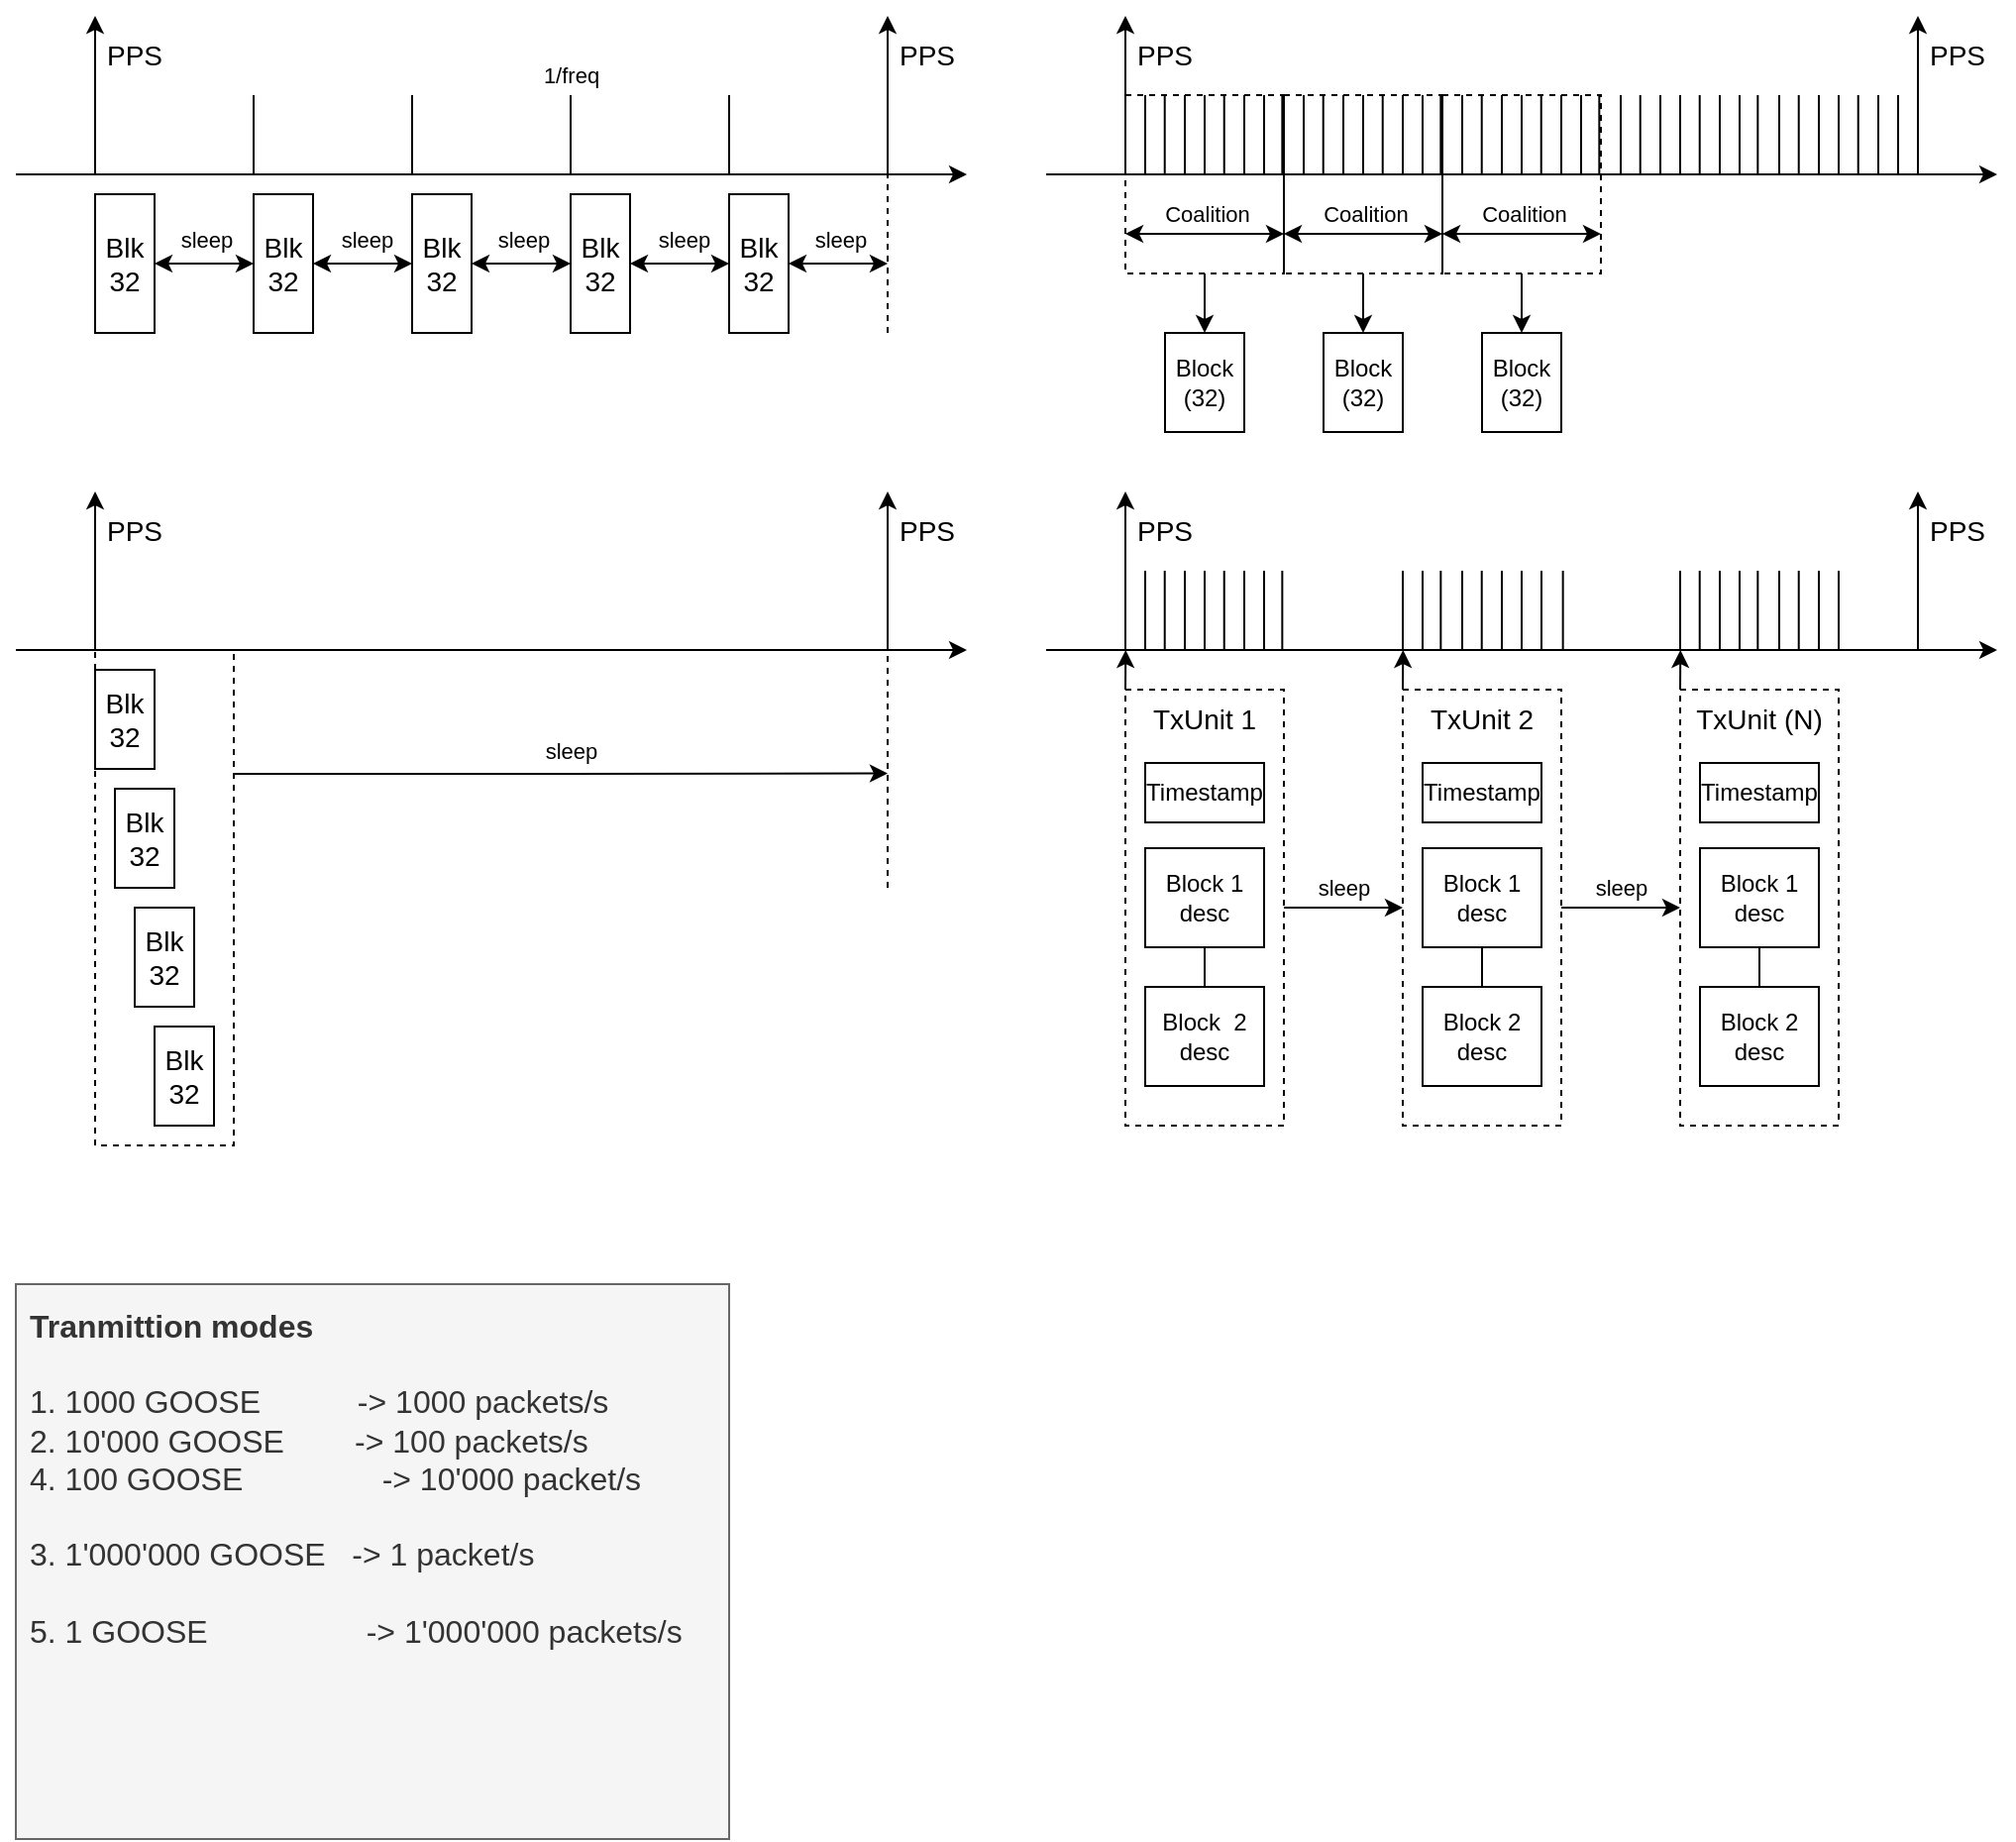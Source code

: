 <mxfile version="23.0.2" type="device" pages="5">
  <diagram name="Generation architecture" id="2D4UlIco8LIsrlLK6Ikx">
    <mxGraphModel dx="1434" dy="921" grid="1" gridSize="10" guides="1" tooltips="1" connect="1" arrows="1" fold="1" page="1" pageScale="1" pageWidth="1169" pageHeight="827" math="0" shadow="0">
      <root>
        <mxCell id="0" />
        <mxCell id="1" parent="0" />
        <mxCell id="8MPgq9jGgVkoUotJ1sNf-6" value="&lt;b&gt;Tranmittion modes&lt;br style=&quot;font-size: 16px;&quot;&gt;&lt;/b&gt;&lt;br style=&quot;font-size: 16px;&quot;&gt;1. 1000 GOOSE&lt;span style=&quot;border-color: var(--border-color);&quot;&gt;&lt;/span&gt;&lt;span style=&quot;border-color: var(--border-color);&quot;&gt;&lt;span style=&quot;border-color: var(--border-color);&quot;&gt;&amp;nbsp;&amp;nbsp;&amp;nbsp;&amp;nbsp;&lt;span style=&quot;border-color: var(--border-color);&quot;&gt;&lt;span style=&quot;&quot;&gt;&amp;nbsp;&amp;nbsp;&amp;nbsp;&amp;nbsp;&lt;span style=&quot;&quot;&gt;&lt;span style=&quot;&quot;&gt;&amp;nbsp;&amp;nbsp;&amp;nbsp;&lt;/span&gt;&lt;/span&gt;&lt;/span&gt;&lt;/span&gt;&lt;/span&gt;&lt;/span&gt;-&amp;gt; 1000 packets/s&lt;br style=&quot;border-color: var(--border-color);&quot;&gt;2. 10&#39;000 GOOSE&lt;span style=&quot;border-color: var(--border-color);&quot;&gt;&lt;span style=&quot;border-color: var(--border-color);&quot;&gt;&amp;nbsp;&amp;nbsp;&amp;nbsp;&amp;nbsp;&lt;span style=&quot;border-color: var(--border-color);&quot;&gt;&lt;span style=&quot;&quot;&gt;&amp;nbsp;&amp;nbsp;&amp;nbsp;&amp;nbsp;&lt;/span&gt;&lt;/span&gt;&lt;/span&gt;&lt;/span&gt;-&amp;gt; 100 packets/s&lt;br&gt;4. 100 GOOSE&amp;nbsp;&amp;nbsp;&amp;nbsp;&amp;nbsp;&lt;span style=&quot;border-color: var(--border-color);&quot;&gt;&lt;span style=&quot;border-color: var(--border-color);&quot;&gt;&amp;nbsp;&amp;nbsp;&amp;nbsp;&amp;nbsp;&lt;span style=&quot;border-color: var(--border-color);&quot;&gt;&lt;span style=&quot;border-color: var(--border-color);&quot;&gt;&amp;nbsp;&amp;nbsp;&amp;nbsp;&amp;nbsp;&lt;span style=&quot;border-color: var(--border-color);&quot;&gt;&lt;span style=&quot;white-space: pre;&quot;&gt;&amp;nbsp;&lt;span style=&quot;white-space: pre;&quot;&gt;&#x9;&lt;/span&gt;&lt;/span&gt;&lt;/span&gt;&lt;/span&gt;&lt;/span&gt;&lt;/span&gt;&lt;/span&gt;-&amp;gt; 10&#39;000 packet/s&lt;br&gt;&lt;br&gt;3. 1&#39;000&#39;000 GOOSE&#x9;&lt;span style=&quot;&quot;&gt;&lt;span style=&quot;&quot;&gt;&amp;nbsp;&amp;nbsp;&lt;/span&gt;&lt;/span&gt;-&amp;gt; 1 packet/s&lt;br&gt;&lt;br&gt;5. 1 GOOSE&amp;nbsp;&amp;nbsp;&amp;nbsp;&amp;nbsp;&lt;span style=&quot;border-color: var(--border-color);&quot;&gt;&amp;nbsp;&amp;nbsp;&amp;nbsp;&amp;nbsp;&lt;/span&gt;&lt;span style=&quot;border-color: var(--border-color);&quot;&gt;&lt;span style=&quot;border-color: var(--border-color);&quot;&gt;&amp;nbsp;&amp;nbsp;&amp;nbsp;&amp;nbsp;&lt;span style=&quot;border-color: var(--border-color);&quot;&gt;&lt;span style=&quot;border-color: var(--border-color);&quot;&gt;&amp;nbsp;&amp;nbsp;&amp;nbsp;&amp;nbsp;&lt;span style=&quot;&quot;&gt;&lt;span style=&quot;white-space: pre;&quot;&gt;&amp;nbsp;&amp;nbsp;-&lt;/span&gt;&lt;/span&gt;&lt;/span&gt;&lt;/span&gt;&lt;/span&gt;&lt;/span&gt;&amp;gt; 1&#39;000&#39;000 packets/s" style="text;html=1;align=left;verticalAlign=top;whiteSpace=wrap;rounded=0;spacingLeft=5;spacingTop=5;fontSize=16;labelBackgroundColor=none;labelBorderColor=none;fillColor=#f5f5f5;fontColor=#333333;strokeColor=#666666;" parent="1" vertex="1">
          <mxGeometry x="40" y="680" width="360" height="280" as="geometry" />
        </mxCell>
        <mxCell id="8MPgq9jGgVkoUotJ1sNf-93" value="" style="group" parent="1" vertex="1" connectable="0">
          <mxGeometry x="560" y="40" width="480" height="210" as="geometry" />
        </mxCell>
        <mxCell id="8MPgq9jGgVkoUotJ1sNf-92" value="" style="rounded=0;whiteSpace=wrap;html=1;fillColor=none;dashed=1;" parent="8MPgq9jGgVkoUotJ1sNf-93" vertex="1">
          <mxGeometry x="40" y="40" width="80" height="90" as="geometry" />
        </mxCell>
        <mxCell id="8MPgq9jGgVkoUotJ1sNf-37" value="" style="endArrow=classic;html=1;rounded=0;endFill=1;" parent="8MPgq9jGgVkoUotJ1sNf-93" edge="1">
          <mxGeometry width="50" height="50" relative="1" as="geometry">
            <mxPoint y="80" as="sourcePoint" />
            <mxPoint x="480" y="80" as="targetPoint" />
          </mxGeometry>
        </mxCell>
        <mxCell id="8MPgq9jGgVkoUotJ1sNf-38" value="" style="endArrow=classic;html=1;rounded=0;" parent="8MPgq9jGgVkoUotJ1sNf-93" edge="1">
          <mxGeometry width="50" height="50" relative="1" as="geometry">
            <mxPoint x="40" y="80" as="sourcePoint" />
            <mxPoint x="40" as="targetPoint" />
          </mxGeometry>
        </mxCell>
        <mxCell id="8MPgq9jGgVkoUotJ1sNf-39" value="" style="endArrow=classic;html=1;rounded=0;" parent="8MPgq9jGgVkoUotJ1sNf-93" edge="1">
          <mxGeometry width="50" height="50" relative="1" as="geometry">
            <mxPoint x="440" y="80" as="sourcePoint" />
            <mxPoint x="440" as="targetPoint" />
          </mxGeometry>
        </mxCell>
        <mxCell id="8MPgq9jGgVkoUotJ1sNf-40" value="PPS" style="text;html=1;strokeColor=none;fillColor=none;align=center;verticalAlign=middle;whiteSpace=wrap;rounded=0;fontSize=14;" parent="8MPgq9jGgVkoUotJ1sNf-93" vertex="1">
          <mxGeometry x="40" width="40" height="40" as="geometry" />
        </mxCell>
        <mxCell id="8MPgq9jGgVkoUotJ1sNf-41" value="PPS" style="text;html=1;strokeColor=none;fillColor=none;align=center;verticalAlign=middle;whiteSpace=wrap;rounded=0;fontSize=14;" parent="8MPgq9jGgVkoUotJ1sNf-93" vertex="1">
          <mxGeometry x="440" width="40" height="40" as="geometry" />
        </mxCell>
        <mxCell id="8MPgq9jGgVkoUotJ1sNf-42" value="" style="endArrow=none;html=1;rounded=0;" parent="8MPgq9jGgVkoUotJ1sNf-93" edge="1">
          <mxGeometry width="50" height="50" relative="1" as="geometry">
            <mxPoint x="119.17" y="80" as="sourcePoint" />
            <mxPoint x="119.17" y="40" as="targetPoint" />
          </mxGeometry>
        </mxCell>
        <mxCell id="8MPgq9jGgVkoUotJ1sNf-43" value="" style="endArrow=none;html=1;rounded=0;" parent="8MPgq9jGgVkoUotJ1sNf-93" edge="1">
          <mxGeometry width="50" height="50" relative="1" as="geometry">
            <mxPoint x="199.17" y="80" as="sourcePoint" />
            <mxPoint x="199.17" y="40" as="targetPoint" />
          </mxGeometry>
        </mxCell>
        <mxCell id="8MPgq9jGgVkoUotJ1sNf-44" value="" style="endArrow=none;html=1;rounded=0;" parent="8MPgq9jGgVkoUotJ1sNf-93" edge="1">
          <mxGeometry width="50" height="50" relative="1" as="geometry">
            <mxPoint x="279.17" y="80" as="sourcePoint" />
            <mxPoint x="279.17" y="40" as="targetPoint" />
          </mxGeometry>
        </mxCell>
        <mxCell id="8MPgq9jGgVkoUotJ1sNf-45" value="" style="endArrow=none;html=1;rounded=0;" parent="8MPgq9jGgVkoUotJ1sNf-93" edge="1">
          <mxGeometry width="50" height="50" relative="1" as="geometry">
            <mxPoint x="359.17" y="80" as="sourcePoint" />
            <mxPoint x="359.17" y="40" as="targetPoint" />
          </mxGeometry>
        </mxCell>
        <mxCell id="8MPgq9jGgVkoUotJ1sNf-46" value="" style="endArrow=none;html=1;rounded=0;" parent="8MPgq9jGgVkoUotJ1sNf-93" edge="1">
          <mxGeometry width="50" height="50" relative="1" as="geometry">
            <mxPoint x="50.0" y="80" as="sourcePoint" />
            <mxPoint x="50.0" y="40" as="targetPoint" />
          </mxGeometry>
        </mxCell>
        <mxCell id="8MPgq9jGgVkoUotJ1sNf-47" value="" style="endArrow=none;html=1;rounded=0;" parent="8MPgq9jGgVkoUotJ1sNf-93" edge="1">
          <mxGeometry width="50" height="50" relative="1" as="geometry">
            <mxPoint x="59.86" y="80" as="sourcePoint" />
            <mxPoint x="59.86" y="40" as="targetPoint" />
          </mxGeometry>
        </mxCell>
        <mxCell id="8MPgq9jGgVkoUotJ1sNf-48" value="" style="endArrow=none;html=1;rounded=0;" parent="8MPgq9jGgVkoUotJ1sNf-93" edge="1">
          <mxGeometry width="50" height="50" relative="1" as="geometry">
            <mxPoint x="70.0" y="80" as="sourcePoint" />
            <mxPoint x="70.0" y="40" as="targetPoint" />
          </mxGeometry>
        </mxCell>
        <mxCell id="8MPgq9jGgVkoUotJ1sNf-49" value="" style="endArrow=none;html=1;rounded=0;" parent="8MPgq9jGgVkoUotJ1sNf-93" edge="1">
          <mxGeometry width="50" height="50" relative="1" as="geometry">
            <mxPoint x="80.0" y="80" as="sourcePoint" />
            <mxPoint x="80.0" y="40" as="targetPoint" />
          </mxGeometry>
        </mxCell>
        <mxCell id="8MPgq9jGgVkoUotJ1sNf-50" value="" style="endArrow=none;html=1;rounded=0;" parent="8MPgq9jGgVkoUotJ1sNf-93" edge="1">
          <mxGeometry width="50" height="50" relative="1" as="geometry">
            <mxPoint x="89.86" y="80" as="sourcePoint" />
            <mxPoint x="89.86" y="40" as="targetPoint" />
          </mxGeometry>
        </mxCell>
        <mxCell id="8MPgq9jGgVkoUotJ1sNf-51" value="" style="endArrow=none;html=1;rounded=0;" parent="8MPgq9jGgVkoUotJ1sNf-93" edge="1">
          <mxGeometry width="50" height="50" relative="1" as="geometry">
            <mxPoint x="100.0" y="80" as="sourcePoint" />
            <mxPoint x="100.0" y="40" as="targetPoint" />
          </mxGeometry>
        </mxCell>
        <mxCell id="8MPgq9jGgVkoUotJ1sNf-52" value="" style="endArrow=none;html=1;rounded=0;" parent="8MPgq9jGgVkoUotJ1sNf-93" edge="1">
          <mxGeometry width="50" height="50" relative="1" as="geometry">
            <mxPoint x="110.0" y="80" as="sourcePoint" />
            <mxPoint x="110.0" y="40" as="targetPoint" />
          </mxGeometry>
        </mxCell>
        <mxCell id="8MPgq9jGgVkoUotJ1sNf-53" value="" style="endArrow=none;html=1;rounded=0;" parent="8MPgq9jGgVkoUotJ1sNf-93" edge="1">
          <mxGeometry width="50" height="50" relative="1" as="geometry">
            <mxPoint x="130" y="80" as="sourcePoint" />
            <mxPoint x="130" y="40" as="targetPoint" />
          </mxGeometry>
        </mxCell>
        <mxCell id="8MPgq9jGgVkoUotJ1sNf-54" value="" style="endArrow=none;html=1;rounded=0;" parent="8MPgq9jGgVkoUotJ1sNf-93" edge="1">
          <mxGeometry width="50" height="50" relative="1" as="geometry">
            <mxPoint x="139.86" y="80" as="sourcePoint" />
            <mxPoint x="139.86" y="40" as="targetPoint" />
          </mxGeometry>
        </mxCell>
        <mxCell id="8MPgq9jGgVkoUotJ1sNf-55" value="" style="endArrow=none;html=1;rounded=0;" parent="8MPgq9jGgVkoUotJ1sNf-93" edge="1">
          <mxGeometry width="50" height="50" relative="1" as="geometry">
            <mxPoint x="150" y="80" as="sourcePoint" />
            <mxPoint x="150" y="40" as="targetPoint" />
          </mxGeometry>
        </mxCell>
        <mxCell id="8MPgq9jGgVkoUotJ1sNf-56" value="" style="endArrow=none;html=1;rounded=0;" parent="8MPgq9jGgVkoUotJ1sNf-93" edge="1">
          <mxGeometry width="50" height="50" relative="1" as="geometry">
            <mxPoint x="160" y="80" as="sourcePoint" />
            <mxPoint x="160" y="40" as="targetPoint" />
          </mxGeometry>
        </mxCell>
        <mxCell id="8MPgq9jGgVkoUotJ1sNf-57" value="" style="endArrow=none;html=1;rounded=0;" parent="8MPgq9jGgVkoUotJ1sNf-93" edge="1">
          <mxGeometry width="50" height="50" relative="1" as="geometry">
            <mxPoint x="169.86" y="80" as="sourcePoint" />
            <mxPoint x="169.86" y="40" as="targetPoint" />
          </mxGeometry>
        </mxCell>
        <mxCell id="8MPgq9jGgVkoUotJ1sNf-58" value="" style="endArrow=none;html=1;rounded=0;" parent="8MPgq9jGgVkoUotJ1sNf-93" edge="1">
          <mxGeometry width="50" height="50" relative="1" as="geometry">
            <mxPoint x="180" y="80" as="sourcePoint" />
            <mxPoint x="180" y="40" as="targetPoint" />
          </mxGeometry>
        </mxCell>
        <mxCell id="8MPgq9jGgVkoUotJ1sNf-59" value="" style="endArrow=none;html=1;rounded=0;" parent="8MPgq9jGgVkoUotJ1sNf-93" edge="1">
          <mxGeometry width="50" height="50" relative="1" as="geometry">
            <mxPoint x="190" y="80" as="sourcePoint" />
            <mxPoint x="190" y="40" as="targetPoint" />
          </mxGeometry>
        </mxCell>
        <mxCell id="8MPgq9jGgVkoUotJ1sNf-60" value="" style="endArrow=none;html=1;rounded=0;" parent="8MPgq9jGgVkoUotJ1sNf-93" edge="1">
          <mxGeometry width="50" height="50" relative="1" as="geometry">
            <mxPoint x="210" y="80" as="sourcePoint" />
            <mxPoint x="210" y="40" as="targetPoint" />
          </mxGeometry>
        </mxCell>
        <mxCell id="8MPgq9jGgVkoUotJ1sNf-61" value="" style="endArrow=none;html=1;rounded=0;" parent="8MPgq9jGgVkoUotJ1sNf-93" edge="1">
          <mxGeometry width="50" height="50" relative="1" as="geometry">
            <mxPoint x="219.86" y="80" as="sourcePoint" />
            <mxPoint x="219.86" y="40" as="targetPoint" />
          </mxGeometry>
        </mxCell>
        <mxCell id="8MPgq9jGgVkoUotJ1sNf-62" value="" style="endArrow=none;html=1;rounded=0;" parent="8MPgq9jGgVkoUotJ1sNf-93" edge="1">
          <mxGeometry width="50" height="50" relative="1" as="geometry">
            <mxPoint x="230" y="80" as="sourcePoint" />
            <mxPoint x="230" y="40" as="targetPoint" />
          </mxGeometry>
        </mxCell>
        <mxCell id="8MPgq9jGgVkoUotJ1sNf-63" value="" style="endArrow=none;html=1;rounded=0;" parent="8MPgq9jGgVkoUotJ1sNf-93" edge="1">
          <mxGeometry width="50" height="50" relative="1" as="geometry">
            <mxPoint x="240" y="80" as="sourcePoint" />
            <mxPoint x="240" y="40" as="targetPoint" />
          </mxGeometry>
        </mxCell>
        <mxCell id="8MPgq9jGgVkoUotJ1sNf-64" value="" style="endArrow=none;html=1;rounded=0;" parent="8MPgq9jGgVkoUotJ1sNf-93" edge="1">
          <mxGeometry width="50" height="50" relative="1" as="geometry">
            <mxPoint x="249.86" y="80" as="sourcePoint" />
            <mxPoint x="249.86" y="40" as="targetPoint" />
          </mxGeometry>
        </mxCell>
        <mxCell id="8MPgq9jGgVkoUotJ1sNf-65" value="" style="endArrow=none;html=1;rounded=0;" parent="8MPgq9jGgVkoUotJ1sNf-93" edge="1">
          <mxGeometry width="50" height="50" relative="1" as="geometry">
            <mxPoint x="260" y="80" as="sourcePoint" />
            <mxPoint x="260" y="40" as="targetPoint" />
          </mxGeometry>
        </mxCell>
        <mxCell id="8MPgq9jGgVkoUotJ1sNf-66" value="" style="endArrow=none;html=1;rounded=0;" parent="8MPgq9jGgVkoUotJ1sNf-93" edge="1">
          <mxGeometry width="50" height="50" relative="1" as="geometry">
            <mxPoint x="270" y="80" as="sourcePoint" />
            <mxPoint x="270" y="40" as="targetPoint" />
          </mxGeometry>
        </mxCell>
        <mxCell id="8MPgq9jGgVkoUotJ1sNf-74" value="" style="endArrow=none;html=1;rounded=0;" parent="8MPgq9jGgVkoUotJ1sNf-93" edge="1">
          <mxGeometry width="50" height="50" relative="1" as="geometry">
            <mxPoint x="290" y="80" as="sourcePoint" />
            <mxPoint x="290" y="40" as="targetPoint" />
          </mxGeometry>
        </mxCell>
        <mxCell id="8MPgq9jGgVkoUotJ1sNf-75" value="" style="endArrow=none;html=1;rounded=0;" parent="8MPgq9jGgVkoUotJ1sNf-93" edge="1">
          <mxGeometry width="50" height="50" relative="1" as="geometry">
            <mxPoint x="299.86" y="80" as="sourcePoint" />
            <mxPoint x="299.86" y="40" as="targetPoint" />
          </mxGeometry>
        </mxCell>
        <mxCell id="8MPgq9jGgVkoUotJ1sNf-76" value="" style="endArrow=none;html=1;rounded=0;" parent="8MPgq9jGgVkoUotJ1sNf-93" edge="1">
          <mxGeometry width="50" height="50" relative="1" as="geometry">
            <mxPoint x="310" y="80" as="sourcePoint" />
            <mxPoint x="310" y="40" as="targetPoint" />
          </mxGeometry>
        </mxCell>
        <mxCell id="8MPgq9jGgVkoUotJ1sNf-77" value="" style="endArrow=none;html=1;rounded=0;" parent="8MPgq9jGgVkoUotJ1sNf-93" edge="1">
          <mxGeometry width="50" height="50" relative="1" as="geometry">
            <mxPoint x="320" y="80" as="sourcePoint" />
            <mxPoint x="320" y="40" as="targetPoint" />
          </mxGeometry>
        </mxCell>
        <mxCell id="8MPgq9jGgVkoUotJ1sNf-78" value="" style="endArrow=none;html=1;rounded=0;" parent="8MPgq9jGgVkoUotJ1sNf-93" edge="1">
          <mxGeometry width="50" height="50" relative="1" as="geometry">
            <mxPoint x="329.86" y="80" as="sourcePoint" />
            <mxPoint x="329.86" y="40" as="targetPoint" />
          </mxGeometry>
        </mxCell>
        <mxCell id="8MPgq9jGgVkoUotJ1sNf-79" value="" style="endArrow=none;html=1;rounded=0;" parent="8MPgq9jGgVkoUotJ1sNf-93" edge="1">
          <mxGeometry width="50" height="50" relative="1" as="geometry">
            <mxPoint x="340" y="80" as="sourcePoint" />
            <mxPoint x="340" y="40" as="targetPoint" />
          </mxGeometry>
        </mxCell>
        <mxCell id="8MPgq9jGgVkoUotJ1sNf-80" value="" style="endArrow=none;html=1;rounded=0;" parent="8MPgq9jGgVkoUotJ1sNf-93" edge="1">
          <mxGeometry width="50" height="50" relative="1" as="geometry">
            <mxPoint x="350" y="80" as="sourcePoint" />
            <mxPoint x="350" y="40" as="targetPoint" />
          </mxGeometry>
        </mxCell>
        <mxCell id="8MPgq9jGgVkoUotJ1sNf-81" value="" style="endArrow=none;html=1;rounded=0;" parent="8MPgq9jGgVkoUotJ1sNf-93" edge="1">
          <mxGeometry width="50" height="50" relative="1" as="geometry">
            <mxPoint x="370" y="80" as="sourcePoint" />
            <mxPoint x="370" y="40" as="targetPoint" />
          </mxGeometry>
        </mxCell>
        <mxCell id="8MPgq9jGgVkoUotJ1sNf-82" value="" style="endArrow=none;html=1;rounded=0;" parent="8MPgq9jGgVkoUotJ1sNf-93" edge="1">
          <mxGeometry width="50" height="50" relative="1" as="geometry">
            <mxPoint x="379.86" y="80" as="sourcePoint" />
            <mxPoint x="379.86" y="40" as="targetPoint" />
          </mxGeometry>
        </mxCell>
        <mxCell id="8MPgq9jGgVkoUotJ1sNf-83" value="" style="endArrow=none;html=1;rounded=0;" parent="8MPgq9jGgVkoUotJ1sNf-93" edge="1">
          <mxGeometry width="50" height="50" relative="1" as="geometry">
            <mxPoint x="390" y="80" as="sourcePoint" />
            <mxPoint x="390" y="40" as="targetPoint" />
          </mxGeometry>
        </mxCell>
        <mxCell id="8MPgq9jGgVkoUotJ1sNf-84" value="" style="endArrow=none;html=1;rounded=0;" parent="8MPgq9jGgVkoUotJ1sNf-93" edge="1">
          <mxGeometry width="50" height="50" relative="1" as="geometry">
            <mxPoint x="400" y="80" as="sourcePoint" />
            <mxPoint x="400" y="40" as="targetPoint" />
          </mxGeometry>
        </mxCell>
        <mxCell id="8MPgq9jGgVkoUotJ1sNf-85" value="" style="endArrow=none;html=1;rounded=0;" parent="8MPgq9jGgVkoUotJ1sNf-93" edge="1">
          <mxGeometry width="50" height="50" relative="1" as="geometry">
            <mxPoint x="409.86" y="80" as="sourcePoint" />
            <mxPoint x="409.86" y="40" as="targetPoint" />
          </mxGeometry>
        </mxCell>
        <mxCell id="8MPgq9jGgVkoUotJ1sNf-86" value="" style="endArrow=none;html=1;rounded=0;" parent="8MPgq9jGgVkoUotJ1sNf-93" edge="1">
          <mxGeometry width="50" height="50" relative="1" as="geometry">
            <mxPoint x="420" y="80" as="sourcePoint" />
            <mxPoint x="420" y="40" as="targetPoint" />
          </mxGeometry>
        </mxCell>
        <mxCell id="8MPgq9jGgVkoUotJ1sNf-87" value="" style="endArrow=none;html=1;rounded=0;" parent="8MPgq9jGgVkoUotJ1sNf-93" edge="1">
          <mxGeometry width="50" height="50" relative="1" as="geometry">
            <mxPoint x="430" y="80" as="sourcePoint" />
            <mxPoint x="430" y="40" as="targetPoint" />
          </mxGeometry>
        </mxCell>
        <mxCell id="8MPgq9jGgVkoUotJ1sNf-88" value="" style="endArrow=classic;startArrow=classic;html=1;rounded=0;" parent="8MPgq9jGgVkoUotJ1sNf-93" edge="1">
          <mxGeometry width="50" height="50" relative="1" as="geometry">
            <mxPoint x="40" y="110" as="sourcePoint" />
            <mxPoint x="120" y="110" as="targetPoint" />
          </mxGeometry>
        </mxCell>
        <mxCell id="8MPgq9jGgVkoUotJ1sNf-89" value="Coalition" style="edgeLabel;html=1;align=center;verticalAlign=middle;resizable=0;points=[];" parent="8MPgq9jGgVkoUotJ1sNf-88" vertex="1" connectable="0">
          <mxGeometry x="0.26" y="1" relative="1" as="geometry">
            <mxPoint x="-10" y="-9" as="offset" />
          </mxGeometry>
        </mxCell>
        <mxCell id="8MPgq9jGgVkoUotJ1sNf-91" style="edgeStyle=orthogonalEdgeStyle;rounded=0;orthogonalLoop=1;jettySize=auto;html=1;exitX=0.5;exitY=0;exitDx=0;exitDy=0;endArrow=none;endFill=0;startArrow=classic;startFill=1;entryX=0.5;entryY=1;entryDx=0;entryDy=0;" parent="8MPgq9jGgVkoUotJ1sNf-93" source="8MPgq9jGgVkoUotJ1sNf-90" target="8MPgq9jGgVkoUotJ1sNf-92" edge="1">
          <mxGeometry relative="1" as="geometry">
            <mxPoint x="80" y="110" as="targetPoint" />
          </mxGeometry>
        </mxCell>
        <mxCell id="8MPgq9jGgVkoUotJ1sNf-90" value="Block (32)" style="rounded=0;whiteSpace=wrap;html=1;" parent="8MPgq9jGgVkoUotJ1sNf-93" vertex="1">
          <mxGeometry x="60" y="160" width="40" height="50" as="geometry" />
        </mxCell>
        <mxCell id="8MPgq9jGgVkoUotJ1sNf-97" value="" style="rounded=0;whiteSpace=wrap;html=1;fillColor=none;dashed=1;" parent="8MPgq9jGgVkoUotJ1sNf-93" vertex="1">
          <mxGeometry x="200" y="40" width="80" height="90" as="geometry" />
        </mxCell>
        <mxCell id="8MPgq9jGgVkoUotJ1sNf-98" value="" style="endArrow=classic;startArrow=classic;html=1;rounded=0;" parent="8MPgq9jGgVkoUotJ1sNf-93" edge="1">
          <mxGeometry width="50" height="50" relative="1" as="geometry">
            <mxPoint x="200" y="110" as="sourcePoint" />
            <mxPoint x="280" y="110" as="targetPoint" />
          </mxGeometry>
        </mxCell>
        <mxCell id="8MPgq9jGgVkoUotJ1sNf-99" value="Coalition" style="edgeLabel;html=1;align=center;verticalAlign=middle;resizable=0;points=[];" parent="8MPgq9jGgVkoUotJ1sNf-98" vertex="1" connectable="0">
          <mxGeometry x="0.26" y="1" relative="1" as="geometry">
            <mxPoint x="-10" y="-9" as="offset" />
          </mxGeometry>
        </mxCell>
        <mxCell id="8MPgq9jGgVkoUotJ1sNf-100" style="edgeStyle=orthogonalEdgeStyle;rounded=0;orthogonalLoop=1;jettySize=auto;html=1;exitX=0.5;exitY=0;exitDx=0;exitDy=0;endArrow=none;endFill=0;startArrow=classic;startFill=1;entryX=0.5;entryY=1;entryDx=0;entryDy=0;" parent="8MPgq9jGgVkoUotJ1sNf-93" source="8MPgq9jGgVkoUotJ1sNf-101" target="8MPgq9jGgVkoUotJ1sNf-97" edge="1">
          <mxGeometry relative="1" as="geometry">
            <mxPoint x="240" y="110" as="targetPoint" />
          </mxGeometry>
        </mxCell>
        <mxCell id="8MPgq9jGgVkoUotJ1sNf-101" value="Block (32)" style="rounded=0;whiteSpace=wrap;html=1;" parent="8MPgq9jGgVkoUotJ1sNf-93" vertex="1">
          <mxGeometry x="220" y="160" width="40" height="50" as="geometry" />
        </mxCell>
        <mxCell id="8MPgq9jGgVkoUotJ1sNf-102" value="" style="rounded=0;whiteSpace=wrap;html=1;fillColor=none;dashed=1;" parent="8MPgq9jGgVkoUotJ1sNf-93" vertex="1">
          <mxGeometry x="120" y="40" width="80" height="90" as="geometry" />
        </mxCell>
        <mxCell id="8MPgq9jGgVkoUotJ1sNf-103" value="" style="endArrow=classic;startArrow=classic;html=1;rounded=0;" parent="8MPgq9jGgVkoUotJ1sNf-93" edge="1">
          <mxGeometry width="50" height="50" relative="1" as="geometry">
            <mxPoint x="120" y="110" as="sourcePoint" />
            <mxPoint x="200" y="110" as="targetPoint" />
          </mxGeometry>
        </mxCell>
        <mxCell id="8MPgq9jGgVkoUotJ1sNf-104" value="Coalition" style="edgeLabel;html=1;align=center;verticalAlign=middle;resizable=0;points=[];" parent="8MPgq9jGgVkoUotJ1sNf-103" vertex="1" connectable="0">
          <mxGeometry x="0.26" y="1" relative="1" as="geometry">
            <mxPoint x="-10" y="-9" as="offset" />
          </mxGeometry>
        </mxCell>
        <mxCell id="8MPgq9jGgVkoUotJ1sNf-105" style="edgeStyle=orthogonalEdgeStyle;rounded=0;orthogonalLoop=1;jettySize=auto;html=1;exitX=0.5;exitY=0;exitDx=0;exitDy=0;endArrow=none;endFill=0;startArrow=classic;startFill=1;entryX=0.5;entryY=1;entryDx=0;entryDy=0;" parent="8MPgq9jGgVkoUotJ1sNf-93" source="8MPgq9jGgVkoUotJ1sNf-106" target="8MPgq9jGgVkoUotJ1sNf-102" edge="1">
          <mxGeometry relative="1" as="geometry">
            <mxPoint x="160" y="110" as="targetPoint" />
          </mxGeometry>
        </mxCell>
        <mxCell id="8MPgq9jGgVkoUotJ1sNf-106" value="Block (32)" style="rounded=0;whiteSpace=wrap;html=1;" parent="8MPgq9jGgVkoUotJ1sNf-93" vertex="1">
          <mxGeometry x="140" y="160" width="40" height="50" as="geometry" />
        </mxCell>
        <mxCell id="8MPgq9jGgVkoUotJ1sNf-94" value="" style="group" parent="1" vertex="1" connectable="0">
          <mxGeometry x="40" y="280" width="480" height="330" as="geometry" />
        </mxCell>
        <mxCell id="8MPgq9jGgVkoUotJ1sNf-122" style="edgeStyle=orthogonalEdgeStyle;rounded=0;orthogonalLoop=1;jettySize=auto;html=1;exitX=1;exitY=0.25;exitDx=0;exitDy=0;" parent="8MPgq9jGgVkoUotJ1sNf-94" source="8MPgq9jGgVkoUotJ1sNf-109" edge="1">
          <mxGeometry relative="1" as="geometry">
            <mxPoint x="440.0" y="142.241" as="targetPoint" />
          </mxGeometry>
        </mxCell>
        <mxCell id="8MPgq9jGgVkoUotJ1sNf-123" value="sleep" style="edgeLabel;html=1;align=center;verticalAlign=middle;resizable=0;points=[];" parent="8MPgq9jGgVkoUotJ1sNf-122" vertex="1" connectable="0">
          <mxGeometry x="0.593" y="-1" relative="1" as="geometry">
            <mxPoint x="-93" y="-13" as="offset" />
          </mxGeometry>
        </mxCell>
        <mxCell id="8MPgq9jGgVkoUotJ1sNf-109" value="" style="rounded=0;whiteSpace=wrap;html=1;dashed=1;fillColor=none;" parent="8MPgq9jGgVkoUotJ1sNf-94" vertex="1">
          <mxGeometry x="40" y="80" width="70" height="250" as="geometry" />
        </mxCell>
        <mxCell id="8MPgq9jGgVkoUotJ1sNf-23" value="" style="endArrow=classic;html=1;rounded=0;endFill=1;" parent="8MPgq9jGgVkoUotJ1sNf-94" edge="1">
          <mxGeometry width="50" height="50" relative="1" as="geometry">
            <mxPoint y="80" as="sourcePoint" />
            <mxPoint x="480" y="80" as="targetPoint" />
          </mxGeometry>
        </mxCell>
        <mxCell id="8MPgq9jGgVkoUotJ1sNf-24" value="" style="endArrow=classic;html=1;rounded=0;" parent="8MPgq9jGgVkoUotJ1sNf-94" edge="1">
          <mxGeometry width="50" height="50" relative="1" as="geometry">
            <mxPoint x="40" y="80" as="sourcePoint" />
            <mxPoint x="40" as="targetPoint" />
          </mxGeometry>
        </mxCell>
        <mxCell id="8MPgq9jGgVkoUotJ1sNf-25" value="" style="endArrow=classic;html=1;rounded=0;" parent="8MPgq9jGgVkoUotJ1sNf-94" edge="1">
          <mxGeometry width="50" height="50" relative="1" as="geometry">
            <mxPoint x="440" y="80" as="sourcePoint" />
            <mxPoint x="440" as="targetPoint" />
          </mxGeometry>
        </mxCell>
        <mxCell id="8MPgq9jGgVkoUotJ1sNf-26" value="Blk&lt;br style=&quot;font-size: 14px;&quot;&gt;32" style="rounded=0;whiteSpace=wrap;html=1;fontSize=14;" parent="8MPgq9jGgVkoUotJ1sNf-94" vertex="1">
          <mxGeometry x="40" y="90" width="30" height="50" as="geometry" />
        </mxCell>
        <mxCell id="8MPgq9jGgVkoUotJ1sNf-31" value="Blk&lt;br style=&quot;font-size: 14px;&quot;&gt;32" style="rounded=0;whiteSpace=wrap;html=1;fontSize=14;" parent="8MPgq9jGgVkoUotJ1sNf-94" vertex="1">
          <mxGeometry x="50" y="150" width="30" height="50" as="geometry" />
        </mxCell>
        <mxCell id="8MPgq9jGgVkoUotJ1sNf-32" value="Blk&lt;br style=&quot;font-size: 14px;&quot;&gt;32" style="rounded=0;whiteSpace=wrap;html=1;fontSize=14;" parent="8MPgq9jGgVkoUotJ1sNf-94" vertex="1">
          <mxGeometry x="60" y="210" width="30" height="50" as="geometry" />
        </mxCell>
        <mxCell id="8MPgq9jGgVkoUotJ1sNf-35" value="PPS" style="text;html=1;strokeColor=none;fillColor=none;align=center;verticalAlign=middle;whiteSpace=wrap;rounded=0;fontSize=14;" parent="8MPgq9jGgVkoUotJ1sNf-94" vertex="1">
          <mxGeometry x="40" width="40" height="40" as="geometry" />
        </mxCell>
        <mxCell id="8MPgq9jGgVkoUotJ1sNf-36" value="PPS" style="text;html=1;strokeColor=none;fillColor=none;align=center;verticalAlign=middle;whiteSpace=wrap;rounded=0;fontSize=14;" parent="8MPgq9jGgVkoUotJ1sNf-94" vertex="1">
          <mxGeometry x="440" width="40" height="40" as="geometry" />
        </mxCell>
        <mxCell id="8MPgq9jGgVkoUotJ1sNf-116" value="Blk&lt;br style=&quot;font-size: 14px;&quot;&gt;32" style="rounded=0;whiteSpace=wrap;html=1;fontSize=14;" parent="8MPgq9jGgVkoUotJ1sNf-94" vertex="1">
          <mxGeometry x="70" y="270" width="30" height="50" as="geometry" />
        </mxCell>
        <mxCell id="8MPgq9jGgVkoUotJ1sNf-126" value="" style="endArrow=none;dashed=1;html=1;rounded=0;" parent="8MPgq9jGgVkoUotJ1sNf-94" edge="1">
          <mxGeometry width="50" height="50" relative="1" as="geometry">
            <mxPoint x="440" y="200" as="sourcePoint" />
            <mxPoint x="440" y="80" as="targetPoint" />
          </mxGeometry>
        </mxCell>
        <mxCell id="8MPgq9jGgVkoUotJ1sNf-95" value="" style="group" parent="1" vertex="1" connectable="0">
          <mxGeometry x="40" y="40" width="480" height="160" as="geometry" />
        </mxCell>
        <mxCell id="8MPgq9jGgVkoUotJ1sNf-1" value="" style="endArrow=classic;html=1;rounded=0;endFill=1;" parent="8MPgq9jGgVkoUotJ1sNf-95" edge="1">
          <mxGeometry width="50" height="50" relative="1" as="geometry">
            <mxPoint y="80" as="sourcePoint" />
            <mxPoint x="480" y="80" as="targetPoint" />
          </mxGeometry>
        </mxCell>
        <mxCell id="8MPgq9jGgVkoUotJ1sNf-2" value="" style="endArrow=classic;html=1;rounded=0;" parent="8MPgq9jGgVkoUotJ1sNf-95" edge="1">
          <mxGeometry width="50" height="50" relative="1" as="geometry">
            <mxPoint x="40" y="80" as="sourcePoint" />
            <mxPoint x="40" as="targetPoint" />
          </mxGeometry>
        </mxCell>
        <mxCell id="8MPgq9jGgVkoUotJ1sNf-3" value="" style="endArrow=classic;html=1;rounded=0;" parent="8MPgq9jGgVkoUotJ1sNf-95" edge="1">
          <mxGeometry width="50" height="50" relative="1" as="geometry">
            <mxPoint x="440" y="80" as="sourcePoint" />
            <mxPoint x="440" as="targetPoint" />
          </mxGeometry>
        </mxCell>
        <mxCell id="8MPgq9jGgVkoUotJ1sNf-114" style="edgeStyle=orthogonalEdgeStyle;rounded=0;orthogonalLoop=1;jettySize=auto;html=1;exitX=1;exitY=0.5;exitDx=0;exitDy=0;entryX=0;entryY=0.5;entryDx=0;entryDy=0;startArrow=classic;startFill=1;" parent="8MPgq9jGgVkoUotJ1sNf-95" source="8MPgq9jGgVkoUotJ1sNf-5" target="8MPgq9jGgVkoUotJ1sNf-15" edge="1">
          <mxGeometry relative="1" as="geometry" />
        </mxCell>
        <mxCell id="8MPgq9jGgVkoUotJ1sNf-117" value="sleep" style="edgeLabel;html=1;align=center;verticalAlign=middle;resizable=0;points=[];" parent="8MPgq9jGgVkoUotJ1sNf-114" vertex="1" connectable="0">
          <mxGeometry x="0.232" relative="1" as="geometry">
            <mxPoint x="-5" y="-12" as="offset" />
          </mxGeometry>
        </mxCell>
        <mxCell id="8MPgq9jGgVkoUotJ1sNf-5" value="Blk&lt;br style=&quot;font-size: 14px;&quot;&gt;32" style="rounded=0;whiteSpace=wrap;html=1;fontSize=14;" parent="8MPgq9jGgVkoUotJ1sNf-95" vertex="1">
          <mxGeometry x="40" y="90" width="30" height="70" as="geometry" />
        </mxCell>
        <mxCell id="8MPgq9jGgVkoUotJ1sNf-7" value="" style="endArrow=none;html=1;rounded=0;" parent="8MPgq9jGgVkoUotJ1sNf-95" edge="1">
          <mxGeometry width="50" height="50" relative="1" as="geometry">
            <mxPoint x="120" y="80" as="sourcePoint" />
            <mxPoint x="120" y="40" as="targetPoint" />
          </mxGeometry>
        </mxCell>
        <mxCell id="8MPgq9jGgVkoUotJ1sNf-8" value="" style="endArrow=none;html=1;rounded=0;" parent="8MPgq9jGgVkoUotJ1sNf-95" edge="1">
          <mxGeometry width="50" height="50" relative="1" as="geometry">
            <mxPoint x="200" y="80" as="sourcePoint" />
            <mxPoint x="200" y="40" as="targetPoint" />
          </mxGeometry>
        </mxCell>
        <mxCell id="8MPgq9jGgVkoUotJ1sNf-9" value="" style="endArrow=none;html=1;rounded=0;" parent="8MPgq9jGgVkoUotJ1sNf-95" edge="1">
          <mxGeometry width="50" height="50" relative="1" as="geometry">
            <mxPoint x="280" y="80" as="sourcePoint" />
            <mxPoint x="280" y="40" as="targetPoint" />
          </mxGeometry>
        </mxCell>
        <mxCell id="8MPgq9jGgVkoUotJ1sNf-121" value="1/freq" style="edgeLabel;html=1;align=center;verticalAlign=middle;resizable=0;points=[];labelBackgroundColor=none;" parent="8MPgq9jGgVkoUotJ1sNf-9" vertex="1" connectable="0">
          <mxGeometry x="0.563" relative="1" as="geometry">
            <mxPoint y="-19" as="offset" />
          </mxGeometry>
        </mxCell>
        <mxCell id="8MPgq9jGgVkoUotJ1sNf-10" value="" style="endArrow=none;html=1;rounded=0;" parent="8MPgq9jGgVkoUotJ1sNf-95" edge="1">
          <mxGeometry width="50" height="50" relative="1" as="geometry">
            <mxPoint x="360" y="80" as="sourcePoint" />
            <mxPoint x="360" y="40" as="targetPoint" />
          </mxGeometry>
        </mxCell>
        <mxCell id="8MPgq9jGgVkoUotJ1sNf-113" style="edgeStyle=orthogonalEdgeStyle;rounded=0;orthogonalLoop=1;jettySize=auto;html=1;exitX=1;exitY=0.5;exitDx=0;exitDy=0;entryX=0;entryY=0.5;entryDx=0;entryDy=0;startArrow=classic;startFill=1;" parent="8MPgq9jGgVkoUotJ1sNf-95" source="8MPgq9jGgVkoUotJ1sNf-15" target="8MPgq9jGgVkoUotJ1sNf-16" edge="1">
          <mxGeometry relative="1" as="geometry" />
        </mxCell>
        <mxCell id="8MPgq9jGgVkoUotJ1sNf-118" value="sleep" style="edgeLabel;html=1;align=center;verticalAlign=middle;resizable=0;points=[];" parent="8MPgq9jGgVkoUotJ1sNf-113" vertex="1" connectable="0">
          <mxGeometry x="0.152" y="1" relative="1" as="geometry">
            <mxPoint x="-2" y="-11" as="offset" />
          </mxGeometry>
        </mxCell>
        <mxCell id="8MPgq9jGgVkoUotJ1sNf-15" value="Blk&lt;br style=&quot;font-size: 14px;&quot;&gt;32" style="rounded=0;whiteSpace=wrap;html=1;fontSize=14;" parent="8MPgq9jGgVkoUotJ1sNf-95" vertex="1">
          <mxGeometry x="120" y="90" width="30" height="70" as="geometry" />
        </mxCell>
        <mxCell id="8MPgq9jGgVkoUotJ1sNf-112" style="edgeStyle=orthogonalEdgeStyle;rounded=0;orthogonalLoop=1;jettySize=auto;html=1;exitX=1;exitY=0.5;exitDx=0;exitDy=0;entryX=0;entryY=0.5;entryDx=0;entryDy=0;startArrow=classic;startFill=1;" parent="8MPgq9jGgVkoUotJ1sNf-95" source="8MPgq9jGgVkoUotJ1sNf-16" target="8MPgq9jGgVkoUotJ1sNf-17" edge="1">
          <mxGeometry relative="1" as="geometry" />
        </mxCell>
        <mxCell id="8MPgq9jGgVkoUotJ1sNf-115" value="sleep" style="edgeLabel;html=1;align=center;verticalAlign=middle;resizable=0;points=[];" parent="8MPgq9jGgVkoUotJ1sNf-112" vertex="1" connectable="0">
          <mxGeometry x="0.128" y="1" relative="1" as="geometry">
            <mxPoint x="-2" y="-11" as="offset" />
          </mxGeometry>
        </mxCell>
        <mxCell id="8MPgq9jGgVkoUotJ1sNf-16" value="Blk&lt;br style=&quot;font-size: 14px;&quot;&gt;32" style="rounded=0;whiteSpace=wrap;html=1;fontSize=14;" parent="8MPgq9jGgVkoUotJ1sNf-95" vertex="1">
          <mxGeometry x="200" y="90" width="30" height="70" as="geometry" />
        </mxCell>
        <mxCell id="8MPgq9jGgVkoUotJ1sNf-17" value="Blk&lt;br style=&quot;font-size: 14px;&quot;&gt;32" style="rounded=0;whiteSpace=wrap;html=1;fontSize=14;" parent="8MPgq9jGgVkoUotJ1sNf-95" vertex="1">
          <mxGeometry x="280" y="90" width="30" height="70" as="geometry" />
        </mxCell>
        <mxCell id="8MPgq9jGgVkoUotJ1sNf-119" style="edgeStyle=orthogonalEdgeStyle;rounded=0;orthogonalLoop=1;jettySize=auto;html=1;exitX=1;exitY=0.5;exitDx=0;exitDy=0;startArrow=classic;startFill=1;" parent="8MPgq9jGgVkoUotJ1sNf-95" source="8MPgq9jGgVkoUotJ1sNf-18" edge="1">
          <mxGeometry relative="1" as="geometry">
            <mxPoint x="440" y="125" as="targetPoint" />
          </mxGeometry>
        </mxCell>
        <mxCell id="8MPgq9jGgVkoUotJ1sNf-120" value="sleep" style="edgeLabel;html=1;align=center;verticalAlign=middle;resizable=0;points=[];" parent="8MPgq9jGgVkoUotJ1sNf-119" vertex="1" connectable="0">
          <mxGeometry x="-0.161" y="1" relative="1" as="geometry">
            <mxPoint x="5" y="-11" as="offset" />
          </mxGeometry>
        </mxCell>
        <mxCell id="8MPgq9jGgVkoUotJ1sNf-18" value="Blk&lt;br style=&quot;font-size: 14px;&quot;&gt;32" style="rounded=0;whiteSpace=wrap;html=1;fontSize=14;" parent="8MPgq9jGgVkoUotJ1sNf-95" vertex="1">
          <mxGeometry x="360" y="90" width="30" height="70" as="geometry" />
        </mxCell>
        <mxCell id="8MPgq9jGgVkoUotJ1sNf-20" value="PPS" style="text;html=1;strokeColor=none;fillColor=none;align=center;verticalAlign=middle;whiteSpace=wrap;rounded=0;fontSize=14;" parent="8MPgq9jGgVkoUotJ1sNf-95" vertex="1">
          <mxGeometry x="40" width="40" height="40" as="geometry" />
        </mxCell>
        <mxCell id="8MPgq9jGgVkoUotJ1sNf-21" value="PPS" style="text;html=1;strokeColor=none;fillColor=none;align=center;verticalAlign=middle;whiteSpace=wrap;rounded=0;fontSize=14;" parent="8MPgq9jGgVkoUotJ1sNf-95" vertex="1">
          <mxGeometry x="440" width="40" height="40" as="geometry" />
        </mxCell>
        <mxCell id="8MPgq9jGgVkoUotJ1sNf-110" value="" style="endArrow=classic;startArrow=classic;html=1;rounded=0;entryX=0;entryY=0.5;entryDx=0;entryDy=0;exitX=1;exitY=0.5;exitDx=0;exitDy=0;" parent="8MPgq9jGgVkoUotJ1sNf-95" source="8MPgq9jGgVkoUotJ1sNf-17" target="8MPgq9jGgVkoUotJ1sNf-18" edge="1">
          <mxGeometry width="50" height="50" relative="1" as="geometry">
            <mxPoint x="470" y="340" as="sourcePoint" />
            <mxPoint x="520" y="290" as="targetPoint" />
          </mxGeometry>
        </mxCell>
        <mxCell id="8MPgq9jGgVkoUotJ1sNf-111" value="sleep" style="edgeLabel;html=1;align=center;verticalAlign=middle;resizable=0;points=[];labelBackgroundColor=none;" parent="8MPgq9jGgVkoUotJ1sNf-110" vertex="1" connectable="0">
          <mxGeometry x="-0.189" y="2" relative="1" as="geometry">
            <mxPoint x="6" y="-10" as="offset" />
          </mxGeometry>
        </mxCell>
        <mxCell id="8MPgq9jGgVkoUotJ1sNf-125" value="" style="endArrow=none;dashed=1;html=1;strokeWidth=1;rounded=0;" parent="8MPgq9jGgVkoUotJ1sNf-95" edge="1">
          <mxGeometry width="50" height="50" relative="1" as="geometry">
            <mxPoint x="440" y="160" as="sourcePoint" />
            <mxPoint x="440" y="80" as="targetPoint" />
          </mxGeometry>
        </mxCell>
        <mxCell id="8MPgq9jGgVkoUotJ1sNf-186" value="" style="group" parent="1" vertex="1" connectable="0">
          <mxGeometry x="560" y="280" width="480" height="340" as="geometry" />
        </mxCell>
        <mxCell id="8MPgq9jGgVkoUotJ1sNf-128" value="" style="endArrow=classic;html=1;rounded=0;endFill=1;" parent="8MPgq9jGgVkoUotJ1sNf-186" edge="1">
          <mxGeometry width="50" height="50" relative="1" as="geometry">
            <mxPoint y="80" as="sourcePoint" />
            <mxPoint x="480" y="80" as="targetPoint" />
          </mxGeometry>
        </mxCell>
        <mxCell id="8MPgq9jGgVkoUotJ1sNf-129" value="" style="endArrow=classic;html=1;rounded=0;" parent="8MPgq9jGgVkoUotJ1sNf-186" edge="1">
          <mxGeometry width="50" height="50" relative="1" as="geometry">
            <mxPoint x="40" y="80" as="sourcePoint" />
            <mxPoint x="40" as="targetPoint" />
          </mxGeometry>
        </mxCell>
        <mxCell id="8MPgq9jGgVkoUotJ1sNf-130" value="" style="endArrow=classic;html=1;rounded=0;" parent="8MPgq9jGgVkoUotJ1sNf-186" edge="1">
          <mxGeometry width="50" height="50" relative="1" as="geometry">
            <mxPoint x="440" y="80" as="sourcePoint" />
            <mxPoint x="440" as="targetPoint" />
          </mxGeometry>
        </mxCell>
        <mxCell id="8MPgq9jGgVkoUotJ1sNf-131" value="PPS" style="text;html=1;strokeColor=none;fillColor=none;align=center;verticalAlign=middle;whiteSpace=wrap;rounded=0;fontSize=14;" parent="8MPgq9jGgVkoUotJ1sNf-186" vertex="1">
          <mxGeometry x="40" width="40" height="40" as="geometry" />
        </mxCell>
        <mxCell id="8MPgq9jGgVkoUotJ1sNf-132" value="PPS" style="text;html=1;strokeColor=none;fillColor=none;align=center;verticalAlign=middle;whiteSpace=wrap;rounded=0;fontSize=14;" parent="8MPgq9jGgVkoUotJ1sNf-186" vertex="1">
          <mxGeometry x="440" width="40" height="40" as="geometry" />
        </mxCell>
        <mxCell id="8MPgq9jGgVkoUotJ1sNf-133" value="" style="endArrow=none;html=1;rounded=0;" parent="8MPgq9jGgVkoUotJ1sNf-186" edge="1">
          <mxGeometry width="50" height="50" relative="1" as="geometry">
            <mxPoint x="119.17" y="80" as="sourcePoint" />
            <mxPoint x="119.17" y="40" as="targetPoint" />
          </mxGeometry>
        </mxCell>
        <mxCell id="8MPgq9jGgVkoUotJ1sNf-134" value="" style="endArrow=none;html=1;rounded=0;" parent="8MPgq9jGgVkoUotJ1sNf-186" edge="1">
          <mxGeometry width="50" height="50" relative="1" as="geometry">
            <mxPoint x="199.17" y="80" as="sourcePoint" />
            <mxPoint x="199.17" y="40" as="targetPoint" />
          </mxGeometry>
        </mxCell>
        <mxCell id="8MPgq9jGgVkoUotJ1sNf-135" value="" style="endArrow=none;html=1;rounded=0;" parent="8MPgq9jGgVkoUotJ1sNf-186" edge="1">
          <mxGeometry width="50" height="50" relative="1" as="geometry">
            <mxPoint x="250.0" y="80" as="sourcePoint" />
            <mxPoint x="250.0" y="40" as="targetPoint" />
          </mxGeometry>
        </mxCell>
        <mxCell id="8MPgq9jGgVkoUotJ1sNf-136" value="" style="endArrow=none;html=1;rounded=0;" parent="8MPgq9jGgVkoUotJ1sNf-186" edge="1">
          <mxGeometry width="50" height="50" relative="1" as="geometry">
            <mxPoint x="359.17" y="80" as="sourcePoint" />
            <mxPoint x="359.17" y="40" as="targetPoint" />
          </mxGeometry>
        </mxCell>
        <mxCell id="8MPgq9jGgVkoUotJ1sNf-137" value="" style="endArrow=none;html=1;rounded=0;" parent="8MPgq9jGgVkoUotJ1sNf-186" edge="1">
          <mxGeometry width="50" height="50" relative="1" as="geometry">
            <mxPoint x="50" y="80" as="sourcePoint" />
            <mxPoint x="50" y="40" as="targetPoint" />
          </mxGeometry>
        </mxCell>
        <mxCell id="8MPgq9jGgVkoUotJ1sNf-138" value="" style="endArrow=none;html=1;rounded=0;" parent="8MPgq9jGgVkoUotJ1sNf-186" edge="1">
          <mxGeometry width="50" height="50" relative="1" as="geometry">
            <mxPoint x="59.86" y="80" as="sourcePoint" />
            <mxPoint x="59.86" y="40" as="targetPoint" />
          </mxGeometry>
        </mxCell>
        <mxCell id="8MPgq9jGgVkoUotJ1sNf-139" value="" style="endArrow=none;html=1;rounded=0;" parent="8MPgq9jGgVkoUotJ1sNf-186" edge="1">
          <mxGeometry width="50" height="50" relative="1" as="geometry">
            <mxPoint x="70" y="80" as="sourcePoint" />
            <mxPoint x="70" y="40" as="targetPoint" />
          </mxGeometry>
        </mxCell>
        <mxCell id="8MPgq9jGgVkoUotJ1sNf-140" value="" style="endArrow=none;html=1;rounded=0;" parent="8MPgq9jGgVkoUotJ1sNf-186" edge="1">
          <mxGeometry width="50" height="50" relative="1" as="geometry">
            <mxPoint x="80" y="80" as="sourcePoint" />
            <mxPoint x="80" y="40" as="targetPoint" />
          </mxGeometry>
        </mxCell>
        <mxCell id="8MPgq9jGgVkoUotJ1sNf-141" value="" style="endArrow=none;html=1;rounded=0;" parent="8MPgq9jGgVkoUotJ1sNf-186" edge="1">
          <mxGeometry width="50" height="50" relative="1" as="geometry">
            <mxPoint x="89.86" y="80" as="sourcePoint" />
            <mxPoint x="89.86" y="40" as="targetPoint" />
          </mxGeometry>
        </mxCell>
        <mxCell id="8MPgq9jGgVkoUotJ1sNf-142" value="" style="endArrow=none;html=1;rounded=0;" parent="8MPgq9jGgVkoUotJ1sNf-186" edge="1">
          <mxGeometry width="50" height="50" relative="1" as="geometry">
            <mxPoint x="100" y="80" as="sourcePoint" />
            <mxPoint x="100" y="40" as="targetPoint" />
          </mxGeometry>
        </mxCell>
        <mxCell id="8MPgq9jGgVkoUotJ1sNf-143" value="" style="endArrow=none;html=1;rounded=0;" parent="8MPgq9jGgVkoUotJ1sNf-186" edge="1">
          <mxGeometry width="50" height="50" relative="1" as="geometry">
            <mxPoint x="110" y="80" as="sourcePoint" />
            <mxPoint x="110" y="40" as="targetPoint" />
          </mxGeometry>
        </mxCell>
        <mxCell id="8MPgq9jGgVkoUotJ1sNf-149" value="" style="endArrow=none;html=1;rounded=0;" parent="8MPgq9jGgVkoUotJ1sNf-186" edge="1">
          <mxGeometry width="50" height="50" relative="1" as="geometry">
            <mxPoint x="180" y="80" as="sourcePoint" />
            <mxPoint x="180" y="40" as="targetPoint" />
          </mxGeometry>
        </mxCell>
        <mxCell id="8MPgq9jGgVkoUotJ1sNf-150" value="" style="endArrow=none;html=1;rounded=0;" parent="8MPgq9jGgVkoUotJ1sNf-186" edge="1">
          <mxGeometry width="50" height="50" relative="1" as="geometry">
            <mxPoint x="190" y="80" as="sourcePoint" />
            <mxPoint x="190" y="40" as="targetPoint" />
          </mxGeometry>
        </mxCell>
        <mxCell id="8MPgq9jGgVkoUotJ1sNf-151" value="" style="endArrow=none;html=1;rounded=0;" parent="8MPgq9jGgVkoUotJ1sNf-186" edge="1">
          <mxGeometry width="50" height="50" relative="1" as="geometry">
            <mxPoint x="210" y="80" as="sourcePoint" />
            <mxPoint x="210" y="40" as="targetPoint" />
          </mxGeometry>
        </mxCell>
        <mxCell id="8MPgq9jGgVkoUotJ1sNf-152" value="" style="endArrow=none;html=1;rounded=0;" parent="8MPgq9jGgVkoUotJ1sNf-186" edge="1">
          <mxGeometry width="50" height="50" relative="1" as="geometry">
            <mxPoint x="219.86" y="80" as="sourcePoint" />
            <mxPoint x="219.86" y="40" as="targetPoint" />
          </mxGeometry>
        </mxCell>
        <mxCell id="8MPgq9jGgVkoUotJ1sNf-153" value="" style="endArrow=none;html=1;rounded=0;" parent="8MPgq9jGgVkoUotJ1sNf-186" edge="1">
          <mxGeometry width="50" height="50" relative="1" as="geometry">
            <mxPoint x="230" y="80" as="sourcePoint" />
            <mxPoint x="230" y="40" as="targetPoint" />
          </mxGeometry>
        </mxCell>
        <mxCell id="8MPgq9jGgVkoUotJ1sNf-154" value="" style="endArrow=none;html=1;rounded=0;" parent="8MPgq9jGgVkoUotJ1sNf-186" edge="1">
          <mxGeometry width="50" height="50" relative="1" as="geometry">
            <mxPoint x="240" y="80" as="sourcePoint" />
            <mxPoint x="240" y="40" as="targetPoint" />
          </mxGeometry>
        </mxCell>
        <mxCell id="8MPgq9jGgVkoUotJ1sNf-158" value="" style="endArrow=none;html=1;rounded=0;" parent="8MPgq9jGgVkoUotJ1sNf-186" edge="1">
          <mxGeometry width="50" height="50" relative="1" as="geometry">
            <mxPoint x="260.83" y="80" as="sourcePoint" />
            <mxPoint x="260.83" y="40" as="targetPoint" />
          </mxGeometry>
        </mxCell>
        <mxCell id="8MPgq9jGgVkoUotJ1sNf-161" value="" style="endArrow=none;html=1;rounded=0;" parent="8MPgq9jGgVkoUotJ1sNf-186" edge="1">
          <mxGeometry width="50" height="50" relative="1" as="geometry">
            <mxPoint x="320" y="80" as="sourcePoint" />
            <mxPoint x="320" y="40" as="targetPoint" />
          </mxGeometry>
        </mxCell>
        <mxCell id="8MPgq9jGgVkoUotJ1sNf-162" value="" style="endArrow=none;html=1;rounded=0;" parent="8MPgq9jGgVkoUotJ1sNf-186" edge="1">
          <mxGeometry width="50" height="50" relative="1" as="geometry">
            <mxPoint x="329.86" y="80" as="sourcePoint" />
            <mxPoint x="329.86" y="40" as="targetPoint" />
          </mxGeometry>
        </mxCell>
        <mxCell id="8MPgq9jGgVkoUotJ1sNf-163" value="" style="endArrow=none;html=1;rounded=0;" parent="8MPgq9jGgVkoUotJ1sNf-186" edge="1">
          <mxGeometry width="50" height="50" relative="1" as="geometry">
            <mxPoint x="340" y="80" as="sourcePoint" />
            <mxPoint x="340" y="40" as="targetPoint" />
          </mxGeometry>
        </mxCell>
        <mxCell id="8MPgq9jGgVkoUotJ1sNf-164" value="" style="endArrow=none;html=1;rounded=0;" parent="8MPgq9jGgVkoUotJ1sNf-186" edge="1">
          <mxGeometry width="50" height="50" relative="1" as="geometry">
            <mxPoint x="350" y="80" as="sourcePoint" />
            <mxPoint x="350" y="40" as="targetPoint" />
          </mxGeometry>
        </mxCell>
        <mxCell id="8MPgq9jGgVkoUotJ1sNf-165" value="" style="endArrow=none;html=1;rounded=0;" parent="8MPgq9jGgVkoUotJ1sNf-186" edge="1">
          <mxGeometry width="50" height="50" relative="1" as="geometry">
            <mxPoint x="370" y="80" as="sourcePoint" />
            <mxPoint x="370" y="40" as="targetPoint" />
          </mxGeometry>
        </mxCell>
        <mxCell id="8MPgq9jGgVkoUotJ1sNf-166" value="" style="endArrow=none;html=1;rounded=0;" parent="8MPgq9jGgVkoUotJ1sNf-186" edge="1">
          <mxGeometry width="50" height="50" relative="1" as="geometry">
            <mxPoint x="379.86" y="80" as="sourcePoint" />
            <mxPoint x="379.86" y="40" as="targetPoint" />
          </mxGeometry>
        </mxCell>
        <mxCell id="8MPgq9jGgVkoUotJ1sNf-167" value="" style="endArrow=none;html=1;rounded=0;" parent="8MPgq9jGgVkoUotJ1sNf-186" edge="1">
          <mxGeometry width="50" height="50" relative="1" as="geometry">
            <mxPoint x="390" y="80" as="sourcePoint" />
            <mxPoint x="390" y="40" as="targetPoint" />
          </mxGeometry>
        </mxCell>
        <mxCell id="8MPgq9jGgVkoUotJ1sNf-168" value="" style="endArrow=none;html=1;rounded=0;" parent="8MPgq9jGgVkoUotJ1sNf-186" edge="1">
          <mxGeometry width="50" height="50" relative="1" as="geometry">
            <mxPoint x="400" y="80" as="sourcePoint" />
            <mxPoint x="400" y="40" as="targetPoint" />
          </mxGeometry>
        </mxCell>
        <mxCell id="8MPgq9jGgVkoUotJ1sNf-241" style="edgeStyle=orthogonalEdgeStyle;rounded=0;orthogonalLoop=1;jettySize=auto;html=1;exitX=0;exitY=0;exitDx=0;exitDy=0;" parent="8MPgq9jGgVkoUotJ1sNf-186" source="8MPgq9jGgVkoUotJ1sNf-172" edge="1">
          <mxGeometry relative="1" as="geometry">
            <mxPoint x="40.143" y="80" as="targetPoint" />
          </mxGeometry>
        </mxCell>
        <mxCell id="8MPgq9jGgVkoUotJ1sNf-172" value="TxUnit 1" style="rounded=0;whiteSpace=wrap;html=1;dashed=1;fontSize=14;verticalAlign=top;" parent="8MPgq9jGgVkoUotJ1sNf-186" vertex="1">
          <mxGeometry x="40" y="100" width="80" height="220" as="geometry" />
        </mxCell>
        <mxCell id="8MPgq9jGgVkoUotJ1sNf-242" style="edgeStyle=orthogonalEdgeStyle;rounded=0;orthogonalLoop=1;jettySize=auto;html=1;exitX=0.5;exitY=1;exitDx=0;exitDy=0;entryX=0.5;entryY=0;entryDx=0;entryDy=0;endArrow=none;endFill=0;" parent="8MPgq9jGgVkoUotJ1sNf-186" source="8MPgq9jGgVkoUotJ1sNf-173" target="8MPgq9jGgVkoUotJ1sNf-174" edge="1">
          <mxGeometry relative="1" as="geometry" />
        </mxCell>
        <mxCell id="8MPgq9jGgVkoUotJ1sNf-173" value="Block 1&lt;br&gt;desc" style="rounded=0;whiteSpace=wrap;html=1;" parent="8MPgq9jGgVkoUotJ1sNf-186" vertex="1">
          <mxGeometry x="50" y="180" width="60" height="50" as="geometry" />
        </mxCell>
        <mxCell id="8MPgq9jGgVkoUotJ1sNf-174" value="Block&amp;nbsp; 2&lt;br&gt;desc" style="rounded=0;whiteSpace=wrap;html=1;" parent="8MPgq9jGgVkoUotJ1sNf-186" vertex="1">
          <mxGeometry x="50" y="250" width="60" height="50" as="geometry" />
        </mxCell>
        <mxCell id="8MPgq9jGgVkoUotJ1sNf-175" value="Timestamp" style="text;html=1;strokeColor=default;fillColor=none;align=center;verticalAlign=middle;whiteSpace=wrap;rounded=0;" parent="8MPgq9jGgVkoUotJ1sNf-186" vertex="1">
          <mxGeometry x="50" y="137" width="60" height="30" as="geometry" />
        </mxCell>
        <mxCell id="8MPgq9jGgVkoUotJ1sNf-239" style="edgeStyle=orthogonalEdgeStyle;rounded=0;orthogonalLoop=1;jettySize=auto;html=1;exitX=0;exitY=0;exitDx=0;exitDy=0;" parent="8MPgq9jGgVkoUotJ1sNf-186" source="8MPgq9jGgVkoUotJ1sNf-176" edge="1">
          <mxGeometry relative="1" as="geometry">
            <mxPoint x="180.143" y="80" as="targetPoint" />
          </mxGeometry>
        </mxCell>
        <mxCell id="8MPgq9jGgVkoUotJ1sNf-176" value="TxUnit 2" style="rounded=0;whiteSpace=wrap;html=1;dashed=1;fontSize=14;verticalAlign=top;" parent="8MPgq9jGgVkoUotJ1sNf-186" vertex="1">
          <mxGeometry x="180" y="100" width="80" height="220" as="geometry" />
        </mxCell>
        <mxCell id="8MPgq9jGgVkoUotJ1sNf-184" style="edgeStyle=orthogonalEdgeStyle;rounded=0;orthogonalLoop=1;jettySize=auto;html=1;exitX=1;exitY=0.5;exitDx=0;exitDy=0;entryX=0;entryY=0.5;entryDx=0;entryDy=0;" parent="8MPgq9jGgVkoUotJ1sNf-186" source="8MPgq9jGgVkoUotJ1sNf-172" target="8MPgq9jGgVkoUotJ1sNf-176" edge="1">
          <mxGeometry relative="1" as="geometry" />
        </mxCell>
        <mxCell id="8MPgq9jGgVkoUotJ1sNf-238" value="sleep" style="edgeLabel;html=1;align=center;verticalAlign=middle;resizable=0;points=[];" parent="8MPgq9jGgVkoUotJ1sNf-184" vertex="1" connectable="0">
          <mxGeometry x="0.071" relative="1" as="geometry">
            <mxPoint x="-2" y="-10" as="offset" />
          </mxGeometry>
        </mxCell>
        <mxCell id="8MPgq9jGgVkoUotJ1sNf-243" style="edgeStyle=orthogonalEdgeStyle;rounded=0;orthogonalLoop=1;jettySize=auto;html=1;exitX=0.5;exitY=1;exitDx=0;exitDy=0;entryX=0.5;entryY=0;entryDx=0;entryDy=0;endArrow=none;endFill=0;" parent="8MPgq9jGgVkoUotJ1sNf-186" source="8MPgq9jGgVkoUotJ1sNf-177" target="8MPgq9jGgVkoUotJ1sNf-178" edge="1">
          <mxGeometry relative="1" as="geometry" />
        </mxCell>
        <mxCell id="8MPgq9jGgVkoUotJ1sNf-177" value="Block 1&lt;br&gt;desc" style="rounded=0;whiteSpace=wrap;html=1;" parent="8MPgq9jGgVkoUotJ1sNf-186" vertex="1">
          <mxGeometry x="190" y="180" width="60" height="50" as="geometry" />
        </mxCell>
        <mxCell id="8MPgq9jGgVkoUotJ1sNf-178" value="Block 2&lt;br&gt;desc" style="rounded=0;whiteSpace=wrap;html=1;" parent="8MPgq9jGgVkoUotJ1sNf-186" vertex="1">
          <mxGeometry x="190" y="250" width="60" height="50" as="geometry" />
        </mxCell>
        <mxCell id="8MPgq9jGgVkoUotJ1sNf-179" value="Timestamp" style="text;html=1;strokeColor=default;fillColor=none;align=center;verticalAlign=middle;whiteSpace=wrap;rounded=0;" parent="8MPgq9jGgVkoUotJ1sNf-186" vertex="1">
          <mxGeometry x="190" y="137" width="60" height="30" as="geometry" />
        </mxCell>
        <mxCell id="8MPgq9jGgVkoUotJ1sNf-240" style="edgeStyle=orthogonalEdgeStyle;rounded=0;orthogonalLoop=1;jettySize=auto;html=1;exitX=0;exitY=0;exitDx=0;exitDy=0;" parent="8MPgq9jGgVkoUotJ1sNf-186" source="8MPgq9jGgVkoUotJ1sNf-180" edge="1">
          <mxGeometry relative="1" as="geometry">
            <mxPoint x="320.143" y="80" as="targetPoint" />
          </mxGeometry>
        </mxCell>
        <mxCell id="8MPgq9jGgVkoUotJ1sNf-180" value="TxUnit (N)" style="rounded=0;whiteSpace=wrap;html=1;dashed=1;fontSize=14;verticalAlign=top;" parent="8MPgq9jGgVkoUotJ1sNf-186" vertex="1">
          <mxGeometry x="320" y="100" width="80" height="220" as="geometry" />
        </mxCell>
        <mxCell id="8MPgq9jGgVkoUotJ1sNf-185" style="edgeStyle=orthogonalEdgeStyle;rounded=0;orthogonalLoop=1;jettySize=auto;html=1;exitX=1;exitY=0.5;exitDx=0;exitDy=0;entryX=0;entryY=0.5;entryDx=0;entryDy=0;" parent="8MPgq9jGgVkoUotJ1sNf-186" source="8MPgq9jGgVkoUotJ1sNf-176" target="8MPgq9jGgVkoUotJ1sNf-180" edge="1">
          <mxGeometry relative="1" as="geometry" />
        </mxCell>
        <mxCell id="8MPgq9jGgVkoUotJ1sNf-237" value="sleep" style="edgeLabel;html=1;align=center;verticalAlign=middle;resizable=0;points=[];" parent="8MPgq9jGgVkoUotJ1sNf-185" vertex="1" connectable="0">
          <mxGeometry x="-0.024" relative="1" as="geometry">
            <mxPoint y="-10" as="offset" />
          </mxGeometry>
        </mxCell>
        <mxCell id="8MPgq9jGgVkoUotJ1sNf-244" style="edgeStyle=orthogonalEdgeStyle;rounded=0;orthogonalLoop=1;jettySize=auto;html=1;exitX=0.5;exitY=1;exitDx=0;exitDy=0;entryX=0.5;entryY=0;entryDx=0;entryDy=0;endArrow=none;endFill=0;" parent="8MPgq9jGgVkoUotJ1sNf-186" source="8MPgq9jGgVkoUotJ1sNf-181" target="8MPgq9jGgVkoUotJ1sNf-182" edge="1">
          <mxGeometry relative="1" as="geometry" />
        </mxCell>
        <mxCell id="8MPgq9jGgVkoUotJ1sNf-181" value="Block 1&lt;br&gt;desc" style="rounded=0;whiteSpace=wrap;html=1;" parent="8MPgq9jGgVkoUotJ1sNf-186" vertex="1">
          <mxGeometry x="330" y="180" width="60" height="50" as="geometry" />
        </mxCell>
        <mxCell id="8MPgq9jGgVkoUotJ1sNf-182" value="Block 2&lt;br&gt;desc" style="rounded=0;whiteSpace=wrap;html=1;" parent="8MPgq9jGgVkoUotJ1sNf-186" vertex="1">
          <mxGeometry x="330" y="250" width="60" height="50" as="geometry" />
        </mxCell>
        <mxCell id="8MPgq9jGgVkoUotJ1sNf-183" value="Timestamp" style="text;html=1;strokeColor=default;fillColor=none;align=center;verticalAlign=middle;whiteSpace=wrap;rounded=0;" parent="8MPgq9jGgVkoUotJ1sNf-186" vertex="1">
          <mxGeometry x="330" y="137" width="60" height="30" as="geometry" />
        </mxCell>
      </root>
    </mxGraphModel>
  </diagram>
  <diagram id="mZIFOR99oj91hO8ReqO0" name="WorkFlow">
    <mxGraphModel dx="1434" dy="921" grid="1" gridSize="10" guides="1" tooltips="1" connect="1" arrows="1" fold="1" page="1" pageScale="1" pageWidth="1169" pageHeight="827" math="0" shadow="0">
      <root>
        <mxCell id="0" />
        <mxCell id="1" parent="0" />
        <mxCell id="Ae8FylKEtC9fPU3y30mL-8" style="edgeStyle=orthogonalEdgeStyle;rounded=0;orthogonalLoop=1;jettySize=auto;html=1;exitX=0.5;exitY=1;exitDx=0;exitDy=0;entryX=0.5;entryY=0;entryDx=0;entryDy=0;fontStyle=1" parent="1" source="Ae8FylKEtC9fPU3y30mL-1" target="Ae8FylKEtC9fPU3y30mL-3" edge="1">
          <mxGeometry relative="1" as="geometry" />
        </mxCell>
        <mxCell id="Ae8FylKEtC9fPU3y30mL-1" value="BusGenerator" style="rounded=0;whiteSpace=wrap;html=1;fontSize=14;fontStyle=1" parent="1" vertex="1">
          <mxGeometry x="80" y="40" width="320" height="40" as="geometry" />
        </mxCell>
        <mxCell id="xURa2ZQQ2-22kh_75vRp-3" style="edgeStyle=orthogonalEdgeStyle;rounded=0;orthogonalLoop=1;jettySize=auto;html=1;exitX=0.5;exitY=1;exitDx=0;exitDy=0;entryX=0.5;entryY=0;entryDx=0;entryDy=0;" parent="1" source="Ae8FylKEtC9fPU3y30mL-2" target="xURa2ZQQ2-22kh_75vRp-2" edge="1">
          <mxGeometry relative="1" as="geometry" />
        </mxCell>
        <mxCell id="Ae8FylKEtC9fPU3y30mL-2" value="BusProcessor" style="rounded=0;whiteSpace=wrap;html=1;fontSize=14;fontStyle=1" parent="1" vertex="1">
          <mxGeometry x="640" y="40" width="320" height="40" as="geometry" />
        </mxCell>
        <mxCell id="Ae8FylKEtC9fPU3y30mL-6" style="edgeStyle=orthogonalEdgeStyle;rounded=0;orthogonalLoop=1;jettySize=auto;html=1;exitX=1;exitY=0.5;exitDx=0;exitDy=0;entryX=0.5;entryY=0;entryDx=0;entryDy=0;" parent="1" source="Ae8FylKEtC9fPU3y30mL-3" target="Ae8FylKEtC9fPU3y30mL-4" edge="1">
          <mxGeometry relative="1" as="geometry" />
        </mxCell>
        <mxCell id="Ae8FylKEtC9fPU3y30mL-3" value="MBuf (pool)" style="rounded=0;whiteSpace=wrap;html=1;fontSize=14;" parent="1" vertex="1">
          <mxGeometry x="80" y="120" width="160" height="40" as="geometry" />
        </mxCell>
        <mxCell id="Ae8FylKEtC9fPU3y30mL-10" style="edgeStyle=orthogonalEdgeStyle;rounded=0;orthogonalLoop=1;jettySize=auto;html=1;exitX=0.5;exitY=1;exitDx=0;exitDy=0;entryX=0.5;entryY=0;entryDx=0;entryDy=0;" parent="1" source="Ae8FylKEtC9fPU3y30mL-4" target="Ae8FylKEtC9fPU3y30mL-9" edge="1">
          <mxGeometry relative="1" as="geometry" />
        </mxCell>
        <mxCell id="Ae8FylKEtC9fPU3y30mL-4" value="(Goose / SV) TrafficGen" style="rounded=0;whiteSpace=wrap;html=1;fontSize=14;" parent="1" vertex="1">
          <mxGeometry x="200" y="200" width="200" height="40" as="geometry" />
        </mxCell>
        <mxCell id="Ae8FylKEtC9fPU3y30mL-12" style="edgeStyle=orthogonalEdgeStyle;rounded=0;orthogonalLoop=1;jettySize=auto;html=1;exitX=0.5;exitY=1;exitDx=0;exitDy=0;entryX=0;entryY=0.5;entryDx=0;entryDy=0;dashed=1;" parent="1" source="Ae8FylKEtC9fPU3y30mL-9" target="Ae8FylKEtC9fPU3y30mL-2" edge="1">
          <mxGeometry relative="1" as="geometry">
            <mxPoint x="630" y="56.667" as="targetPoint" />
            <Array as="points">
              <mxPoint x="300" y="360" />
              <mxPoint x="520" y="360" />
              <mxPoint x="520" y="60" />
            </Array>
          </mxGeometry>
        </mxCell>
        <mxCell id="Ae8FylKEtC9fPU3y30mL-9" value="DPDK &amp;amp; NIC" style="rounded=0;whiteSpace=wrap;html=1;fontSize=14;" parent="1" vertex="1">
          <mxGeometry x="200" y="280" width="200" height="40" as="geometry" />
        </mxCell>
        <mxCell id="Ae8FylKEtC9fPU3y30mL-16" style="edgeStyle=orthogonalEdgeStyle;rounded=0;orthogonalLoop=1;jettySize=auto;html=1;exitX=0.25;exitY=1;exitDx=0;exitDy=0;entryX=0.5;entryY=0;entryDx=0;entryDy=0;" parent="1" source="Ae8FylKEtC9fPU3y30mL-11" target="Ae8FylKEtC9fPU3y30mL-14" edge="1">
          <mxGeometry relative="1" as="geometry" />
        </mxCell>
        <mxCell id="Ae8FylKEtC9fPU3y30mL-17" style="edgeStyle=orthogonalEdgeStyle;rounded=0;orthogonalLoop=1;jettySize=auto;html=1;exitX=0.75;exitY=1;exitDx=0;exitDy=0;entryX=0.5;entryY=0;entryDx=0;entryDy=0;" parent="1" source="Ae8FylKEtC9fPU3y30mL-11" target="Ae8FylKEtC9fPU3y30mL-15" edge="1">
          <mxGeometry relative="1" as="geometry" />
        </mxCell>
        <mxCell id="Ae8FylKEtC9fPU3y30mL-11" value="CoreX (Dispatcher)" style="rounded=0;whiteSpace=wrap;html=1;fontSize=14;" parent="1" vertex="1">
          <mxGeometry x="720" y="200" width="160" height="40" as="geometry" />
        </mxCell>
        <mxCell id="Ae8FylKEtC9fPU3y30mL-19" style="edgeStyle=orthogonalEdgeStyle;rounded=0;orthogonalLoop=1;jettySize=auto;html=1;exitX=0.5;exitY=1;exitDx=0;exitDy=0;entryX=0.5;entryY=0;entryDx=0;entryDy=0;" parent="1" source="Ae8FylKEtC9fPU3y30mL-14" target="Ae8FylKEtC9fPU3y30mL-18" edge="1">
          <mxGeometry relative="1" as="geometry" />
        </mxCell>
        <mxCell id="Ae8FylKEtC9fPU3y30mL-14" value="Core1 (Parser)" style="rounded=0;whiteSpace=wrap;html=1;fontSize=14;" parent="1" vertex="1">
          <mxGeometry x="640" y="280" width="120" height="40" as="geometry" />
        </mxCell>
        <mxCell id="xURa2ZQQ2-22kh_75vRp-5" style="edgeStyle=orthogonalEdgeStyle;rounded=0;orthogonalLoop=1;jettySize=auto;html=1;exitX=0.5;exitY=1;exitDx=0;exitDy=0;entryX=0.75;entryY=0;entryDx=0;entryDy=0;dashed=1;" parent="1" source="Ae8FylKEtC9fPU3y30mL-15" target="Ae8FylKEtC9fPU3y30mL-26" edge="1">
          <mxGeometry relative="1" as="geometry">
            <Array as="points">
              <mxPoint x="900" y="540" />
              <mxPoint x="840" y="540" />
            </Array>
          </mxGeometry>
        </mxCell>
        <mxCell id="Ae8FylKEtC9fPU3y30mL-15" value="Core2 (Parser)" style="rounded=0;whiteSpace=wrap;html=1;fontSize=14;" parent="1" vertex="1">
          <mxGeometry x="840" y="280" width="120" height="40" as="geometry" />
        </mxCell>
        <mxCell id="Ae8FylKEtC9fPU3y30mL-21" style="edgeStyle=orthogonalEdgeStyle;rounded=0;orthogonalLoop=1;jettySize=auto;html=1;exitX=0.5;exitY=1;exitDx=0;exitDy=0;entryX=0.5;entryY=0;entryDx=0;entryDy=0;" parent="1" source="Ae8FylKEtC9fPU3y30mL-18" target="Ae8FylKEtC9fPU3y30mL-20" edge="1">
          <mxGeometry relative="1" as="geometry" />
        </mxCell>
        <mxCell id="Ae8FylKEtC9fPU3y30mL-18" value="ProtoParser" style="rounded=0;whiteSpace=wrap;html=1;fontSize=14;" parent="1" vertex="1">
          <mxGeometry x="640" y="360" width="120" height="40" as="geometry" />
        </mxCell>
        <mxCell id="Ae8FylKEtC9fPU3y30mL-24" style="edgeStyle=orthogonalEdgeStyle;rounded=0;orthogonalLoop=1;jettySize=auto;html=1;exitX=0.5;exitY=1;exitDx=0;exitDy=0;entryX=0.5;entryY=0;entryDx=0;entryDy=0;" parent="1" source="Ae8FylKEtC9fPU3y30mL-20" target="Ae8FylKEtC9fPU3y30mL-22" edge="1">
          <mxGeometry relative="1" as="geometry" />
        </mxCell>
        <mxCell id="Ae8FylKEtC9fPU3y30mL-20" value="Hash" style="rounded=0;whiteSpace=wrap;html=1;fontSize=14;" parent="1" vertex="1">
          <mxGeometry x="640" y="440" width="120" height="40" as="geometry" />
        </mxCell>
        <mxCell id="Ae8FylKEtC9fPU3y30mL-25" style="edgeStyle=orthogonalEdgeStyle;rounded=0;orthogonalLoop=1;jettySize=auto;html=1;exitX=0.25;exitY=1;exitDx=0;exitDy=0;entryX=0.5;entryY=0;entryDx=0;entryDy=0;" parent="1" source="Ae8FylKEtC9fPU3y30mL-22" target="Ae8FylKEtC9fPU3y30mL-23" edge="1">
          <mxGeometry relative="1" as="geometry" />
        </mxCell>
        <mxCell id="xURa2ZQQ2-22kh_75vRp-6" style="edgeStyle=orthogonalEdgeStyle;rounded=0;orthogonalLoop=1;jettySize=auto;html=1;exitX=0.75;exitY=1;exitDx=0;exitDy=0;entryX=0.25;entryY=0;entryDx=0;entryDy=0;" parent="1" source="Ae8FylKEtC9fPU3y30mL-22" target="Ae8FylKEtC9fPU3y30mL-26" edge="1">
          <mxGeometry relative="1" as="geometry">
            <Array as="points">
              <mxPoint x="730" y="620" />
              <mxPoint x="760" y="620" />
            </Array>
          </mxGeometry>
        </mxCell>
        <mxCell id="Ae8FylKEtC9fPU3y30mL-22" value="FindSrcDevice" style="rounded=0;whiteSpace=wrap;html=1;fontSize=14;" parent="1" vertex="1">
          <mxGeometry x="640" y="520" width="120" height="40" as="geometry" />
        </mxCell>
        <mxCell id="Ae8FylKEtC9fPU3y30mL-23" value="Check:&lt;br&gt;StNum + SqNum" style="rounded=0;whiteSpace=wrap;html=1;fontSize=14;" parent="1" vertex="1">
          <mxGeometry x="580" y="600" width="120" height="40" as="geometry" />
        </mxCell>
        <mxCell id="Ae8FylKEtC9fPU3y30mL-26" value="Core3&lt;br&gt;(Processing Data)" style="rounded=0;whiteSpace=wrap;html=1;fontSize=14;" parent="1" vertex="1">
          <mxGeometry x="720" y="680" width="160" height="40" as="geometry" />
        </mxCell>
        <mxCell id="xURa2ZQQ2-22kh_75vRp-4" style="edgeStyle=orthogonalEdgeStyle;rounded=0;orthogonalLoop=1;jettySize=auto;html=1;exitX=0.5;exitY=1;exitDx=0;exitDy=0;entryX=0.5;entryY=0;entryDx=0;entryDy=0;" parent="1" source="xURa2ZQQ2-22kh_75vRp-2" target="Ae8FylKEtC9fPU3y30mL-11" edge="1">
          <mxGeometry relative="1" as="geometry" />
        </mxCell>
        <mxCell id="xURa2ZQQ2-22kh_75vRp-2" value="NIC: queue" style="rounded=0;whiteSpace=wrap;html=1;fontSize=14;" parent="1" vertex="1">
          <mxGeometry x="720" y="120" width="160" height="40" as="geometry" />
        </mxCell>
      </root>
    </mxGraphModel>
  </diagram>
  <diagram id="Rkm1CEIPcNy3YNqyxHfP" name="Generator">
    <mxGraphModel dx="1434" dy="921" grid="1" gridSize="10" guides="1" tooltips="1" connect="1" arrows="1" fold="1" page="1" pageScale="1" pageWidth="1169" pageHeight="827" math="0" shadow="0">
      <root>
        <mxCell id="0" />
        <mxCell id="1" parent="0" />
        <mxCell id="8esT-SQpx4MsN3WjbJFK-17" style="edgeStyle=orthogonalEdgeStyle;rounded=0;orthogonalLoop=1;jettySize=auto;html=1;exitX=1;exitY=0.25;exitDx=0;exitDy=0;entryX=0;entryY=0.5;entryDx=0;entryDy=0;" parent="1" source="8esT-SQpx4MsN3WjbJFK-7" target="8esT-SQpx4MsN3WjbJFK-16" edge="1">
          <mxGeometry relative="1" as="geometry" />
        </mxCell>
        <mxCell id="8esT-SQpx4MsN3WjbJFK-7" value="ProtoPacketEditor" style="rounded=0;whiteSpace=wrap;html=1;fontSize=14;fontStyle=1;verticalAlign=top;" parent="1" vertex="1">
          <mxGeometry x="320" y="360" width="200" height="320" as="geometry" />
        </mxCell>
        <mxCell id="3mmRIRvBLOUWX5JPB3tm-1" value="&lt;font style=&quot;font-size: 14px;&quot;&gt;&lt;font style=&quot;font-weight: bold; font-size: 14px;&quot;&gt;BusGenerator&lt;br style=&quot;font-size: 14px;&quot;&gt;&lt;/font&gt;&lt;br style=&quot;font-size: 14px;&quot;&gt;1. SV&lt;br style=&quot;font-size: 14px;&quot;&gt;&lt;span style=&quot;white-space: pre; font-size: 14px;&quot;&gt;&#x9;&lt;/span&gt;4000&lt;br style=&quot;font-size: 14px;&quot;&gt;&lt;span style=&quot;white-space: pre; font-size: 14px;&quot;&gt;&#x9;&lt;/span&gt;12800&lt;br style=&quot;font-size: 14px;&quot;&gt;2. GOOSE&lt;br style=&quot;font-size: 14px;&quot;&gt;&lt;span style=&quot;white-space: pre; font-size: 14px;&quot;&gt;&#x9;&lt;/span&gt;1000 x 1000&lt;br style=&quot;font-size: 14px;&quot;&gt;&lt;span style=&quot;white-space: pre; font-size: 14px;&quot;&gt;&#x9;&lt;/span&gt;1000 x 10000&lt;br style=&quot;font-size: 14px;&quot;&gt;&lt;/font&gt;&lt;font style=&quot;font-size: 14px;&quot;&gt;&lt;font style=&quot;font-size: 14px;&quot;&gt;&lt;br style=&quot;font-size: 14px;&quot;&gt;&lt;b&gt;Options:&lt;br style=&quot;font-size: 14px;&quot;&gt;&lt;/b&gt;&lt;/font&gt;1. --sv80 N --sv256 M&lt;br style=&quot;font-size: 14px;&quot;&gt;2. --goose N M&lt;br style=&quot;font-size: 14px;&quot;&gt;&lt;br&gt;3. ip ?&lt;br style=&quot;font-size: 14px;&quot;&gt;&lt;/font&gt;" style="rounded=0;whiteSpace=wrap;html=1;align=left;spacingLeft=8;verticalAlign=top;spacingTop=2;fontSize=14;" parent="1" vertex="1">
          <mxGeometry x="40" y="40" width="280" height="280" as="geometry" />
        </mxCell>
        <mxCell id="8esT-SQpx4MsN3WjbJFK-1" value="MBuf" style="rounded=0;whiteSpace=wrap;html=1;verticalAlign=top;fontSize=14;fontStyle=1" parent="1" vertex="1">
          <mxGeometry x="40" y="360" width="160" height="400" as="geometry" />
        </mxCell>
        <mxCell id="8esT-SQpx4MsN3WjbJFK-12" style="edgeStyle=orthogonalEdgeStyle;rounded=0;orthogonalLoop=1;jettySize=auto;html=1;exitX=1;exitY=0.5;exitDx=0;exitDy=0;entryX=0;entryY=0.5;entryDx=0;entryDy=0;" parent="1" source="8esT-SQpx4MsN3WjbJFK-2" target="8esT-SQpx4MsN3WjbJFK-8" edge="1">
          <mxGeometry relative="1" as="geometry" />
        </mxCell>
        <mxCell id="8esT-SQpx4MsN3WjbJFK-2" value="Offset_U64" style="rounded=0;whiteSpace=wrap;html=1;fontStyle=1;fontSize=14;" parent="1" vertex="1">
          <mxGeometry x="40" y="440" width="160" height="40" as="geometry" />
        </mxCell>
        <mxCell id="8esT-SQpx4MsN3WjbJFK-13" style="edgeStyle=orthogonalEdgeStyle;rounded=0;orthogonalLoop=1;jettySize=auto;html=1;exitX=1;exitY=0.5;exitDx=0;exitDy=0;entryX=0;entryY=0.5;entryDx=0;entryDy=0;" parent="1" source="8esT-SQpx4MsN3WjbJFK-3" target="8esT-SQpx4MsN3WjbJFK-9" edge="1">
          <mxGeometry relative="1" as="geometry" />
        </mxCell>
        <mxCell id="8esT-SQpx4MsN3WjbJFK-3" value="Offset_U64" style="rounded=0;whiteSpace=wrap;html=1;fontStyle=1;fontSize=14;" parent="1" vertex="1">
          <mxGeometry x="40" y="500" width="160" height="40" as="geometry" />
        </mxCell>
        <mxCell id="8esT-SQpx4MsN3WjbJFK-14" style="edgeStyle=orthogonalEdgeStyle;rounded=0;orthogonalLoop=1;jettySize=auto;html=1;exitX=1;exitY=0.5;exitDx=0;exitDy=0;entryX=0;entryY=0.5;entryDx=0;entryDy=0;" parent="1" source="8esT-SQpx4MsN3WjbJFK-4" target="8esT-SQpx4MsN3WjbJFK-10" edge="1">
          <mxGeometry relative="1" as="geometry" />
        </mxCell>
        <mxCell id="8esT-SQpx4MsN3WjbJFK-4" value="Offset_U32" style="rounded=0;whiteSpace=wrap;html=1;fontStyle=1;fontSize=14;" parent="1" vertex="1">
          <mxGeometry x="40" y="600" width="160" height="40" as="geometry" />
        </mxCell>
        <mxCell id="8esT-SQpx4MsN3WjbJFK-15" style="edgeStyle=orthogonalEdgeStyle;rounded=0;orthogonalLoop=1;jettySize=auto;html=1;exitX=1;exitY=0.5;exitDx=0;exitDy=0;entryX=0;entryY=0.5;entryDx=0;entryDy=0;" parent="1" source="8esT-SQpx4MsN3WjbJFK-5" target="8esT-SQpx4MsN3WjbJFK-11" edge="1">
          <mxGeometry relative="1" as="geometry">
            <Array as="points">
              <mxPoint x="300" y="680" />
              <mxPoint x="300" y="640" />
            </Array>
          </mxGeometry>
        </mxCell>
        <mxCell id="8esT-SQpx4MsN3WjbJFK-5" value="Offset_U8" style="rounded=0;whiteSpace=wrap;html=1;fontStyle=1;fontSize=14;" parent="1" vertex="1">
          <mxGeometry x="40" y="660" width="160" height="40" as="geometry" />
        </mxCell>
        <mxCell id="8esT-SQpx4MsN3WjbJFK-8" value="Field1" style="rounded=0;whiteSpace=wrap;html=1;fontSize=14;" parent="1" vertex="1">
          <mxGeometry x="360" y="440" width="120" height="40" as="geometry" />
        </mxCell>
        <mxCell id="8esT-SQpx4MsN3WjbJFK-9" value="Field2" style="rounded=0;whiteSpace=wrap;html=1;fontSize=14;" parent="1" vertex="1">
          <mxGeometry x="360" y="500" width="120" height="40" as="geometry" />
        </mxCell>
        <mxCell id="8esT-SQpx4MsN3WjbJFK-10" value="Field3" style="rounded=0;whiteSpace=wrap;html=1;fontSize=14;" parent="1" vertex="1">
          <mxGeometry x="360" y="560" width="120" height="40" as="geometry" />
        </mxCell>
        <mxCell id="8esT-SQpx4MsN3WjbJFK-11" value="Field4" style="rounded=0;whiteSpace=wrap;html=1;fontSize=14;" parent="1" vertex="1">
          <mxGeometry x="360" y="620" width="120" height="40" as="geometry" />
        </mxCell>
        <mxCell id="8esT-SQpx4MsN3WjbJFK-16" value="&lt;b&gt;Constructor():&lt;/b&gt;&lt;br&gt;Field1(Offset1),&lt;br&gt;Field2(Offset2),&lt;br&gt;Field3(Offset3),&lt;br&gt;Field4(Offset4)&lt;br&gt;&lt;br&gt;&lt;b&gt;AmendMbuf():&lt;/b&gt;&lt;br style=&quot;font-size: 14px;&quot;&gt;Field1.Update(Value);&lt;br style=&quot;font-size: 14px;&quot;&gt;Field2.Update(Value);&lt;br&gt;Field3.Update(Value);&lt;br&gt;Field4.Update(Value);" style="rounded=0;whiteSpace=wrap;html=1;verticalAlign=top;align=left;spacingLeft=8;spacingTop=2;fontSize=14;" parent="1" vertex="1">
          <mxGeometry x="600" y="360" width="240" height="240" as="geometry" />
        </mxCell>
        <mxCell id="8esT-SQpx4MsN3WjbJFK-18" value="&lt;div style=&quot;text-align: center;&quot;&gt;&lt;span style=&quot;background-color: initial;&quot;&gt;&lt;b&gt;ProcessBus VS StationBus&lt;/b&gt;&lt;/span&gt;&lt;/div&gt;&lt;br&gt;&lt;div style=&quot;&quot;&gt;R-GOOSE&lt;/div&gt;&lt;div style=&quot;&quot;&gt;R-SV&lt;/div&gt;&lt;div style=&quot;&quot;&gt;&lt;br&gt;&lt;/div&gt;&lt;div style=&quot;&quot;&gt;&lt;br&gt;&lt;/div&gt;" style="rounded=0;whiteSpace=wrap;html=1;verticalAlign=top;fontSize=15;align=left;spacingLeft=8;spacingTop=2;" parent="1" vertex="1">
          <mxGeometry x="360" y="40" width="280" height="280" as="geometry" />
        </mxCell>
        <mxCell id="8esT-SQpx4MsN3WjbJFK-19" value="&lt;div style=&quot;&quot;&gt;&lt;span style=&quot;background-color: initial;&quot;&gt;&lt;b&gt;SampledValues&lt;/b&gt;&lt;/span&gt;&lt;/div&gt;&lt;br&gt;&lt;b&gt;Config:&lt;/b&gt;&lt;br&gt;&lt;div style=&quot;&quot;&gt;1. APPID &lt;span style=&quot;white-space: pre;&quot;&gt;&#x9;&lt;/span&gt;uint16_t&lt;/div&gt;&lt;div style=&quot;&quot;&gt;2. svID &lt;span style=&quot;white-space: pre;&quot;&gt;&#x9;&lt;/span&gt;&lt;span style=&quot;white-space: pre;&quot;&gt;&#x9;&lt;/span&gt;uint32_t&lt;/div&gt;&lt;div style=&quot;&quot;&gt;&lt;br&gt;&lt;/div&gt;&lt;div style=&quot;&quot;&gt;&lt;b&gt;State:&lt;/b&gt;&lt;/div&gt;&lt;div style=&quot;&quot;&gt;3. smpCnt &lt;span style=&quot;white-space: pre;&quot;&gt;&#x9;&lt;/span&gt;uint16_t&lt;/div&gt;&lt;div style=&quot;&quot;&gt;&lt;br&gt;&lt;/div&gt;&lt;div style=&quot;&quot;&gt;4. Iabcn&lt;span style=&quot;white-space: pre;&quot;&gt;&#x9;&lt;/span&gt;&lt;span style=&quot;white-space: pre;&quot;&gt;&#x9;&lt;/span&gt;int32_t x 4&lt;/div&gt;&lt;div style=&quot;&quot;&gt;5. Uabcn&lt;span style=&quot;white-space: pre;&quot;&gt;&#x9;&lt;/span&gt;&lt;span style=&quot;white-space: pre;&quot;&gt;&#x9;&lt;/span&gt;int32_t x 4&lt;/div&gt;" style="rounded=0;whiteSpace=wrap;html=1;verticalAlign=top;fontSize=15;align=left;spacingLeft=8;spacingTop=2;" parent="1" vertex="1">
          <mxGeometry x="680" y="40" width="280" height="280" as="geometry" />
        </mxCell>
      </root>
    </mxGraphModel>
  </diagram>
  <diagram id="R-G-hsjjYEdRboS8-YZa" name="Processing">
    <mxGraphModel dx="1434" dy="921" grid="1" gridSize="10" guides="1" tooltips="1" connect="1" arrows="1" fold="1" page="1" pageScale="1" pageWidth="1169" pageHeight="827" math="0" shadow="0">
      <root>
        <mxCell id="0" />
        <mxCell id="1" parent="0" />
        <mxCell id="i-jmf_Kx7Wa8FFj6Xan3-4" style="edgeStyle=orthogonalEdgeStyle;rounded=0;orthogonalLoop=1;jettySize=auto;html=1;exitX=1;exitY=0.5;exitDx=0;exitDy=0;entryX=0;entryY=0.5;entryDx=0;entryDy=0;fontSize=14;" parent="1" source="i-jmf_Kx7Wa8FFj6Xan3-1" target="i-jmf_Kx7Wa8FFj6Xan3-3" edge="1">
          <mxGeometry relative="1" as="geometry" />
        </mxCell>
        <mxCell id="i-jmf_Kx7Wa8FFj6Xan3-1" value="GOOSE" style="rounded=0;whiteSpace=wrap;html=1;fontSize=14;" parent="1" vertex="1">
          <mxGeometry x="80" y="80" width="80" height="40" as="geometry" />
        </mxCell>
        <mxCell id="i-jmf_Kx7Wa8FFj6Xan3-5" style="edgeStyle=orthogonalEdgeStyle;rounded=0;orthogonalLoop=1;jettySize=auto;html=1;exitX=1;exitY=0.5;exitDx=0;exitDy=0;entryX=0;entryY=0.5;entryDx=0;entryDy=0;fontSize=14;" parent="1" source="i-jmf_Kx7Wa8FFj6Xan3-2" target="i-jmf_Kx7Wa8FFj6Xan3-3" edge="1">
          <mxGeometry relative="1" as="geometry" />
        </mxCell>
        <mxCell id="i-jmf_Kx7Wa8FFj6Xan3-2" value="IP" style="rounded=0;whiteSpace=wrap;html=1;fontSize=14;" parent="1" vertex="1">
          <mxGeometry x="80" y="160" width="80" height="40" as="geometry" />
        </mxCell>
        <mxCell id="i-jmf_Kx7Wa8FFj6Xan3-9" style="edgeStyle=orthogonalEdgeStyle;rounded=0;orthogonalLoop=1;jettySize=auto;html=1;exitX=1;exitY=0.5;exitDx=0;exitDy=0;entryX=0;entryY=0.5;entryDx=0;entryDy=0;" parent="1" source="i-jmf_Kx7Wa8FFj6Xan3-3" target="i-jmf_Kx7Wa8FFj6Xan3-8" edge="1">
          <mxGeometry relative="1" as="geometry" />
        </mxCell>
        <mxCell id="i-jmf_Kx7Wa8FFj6Xan3-3" value="NIC Port" style="rounded=0;whiteSpace=wrap;html=1;fontSize=14;fontStyle=1" parent="1" vertex="1">
          <mxGeometry x="240" y="120" width="120" height="40" as="geometry" />
        </mxCell>
        <mxCell id="i-jmf_Kx7Wa8FFj6Xan3-14" style="edgeStyle=orthogonalEdgeStyle;rounded=0;orthogonalLoop=1;jettySize=auto;html=1;exitX=1;exitY=0.5;exitDx=0;exitDy=0;entryX=0;entryY=0.5;entryDx=0;entryDy=0;" parent="1" source="i-jmf_Kx7Wa8FFj6Xan3-6" target="i-jmf_Kx7Wa8FFj6Xan3-12" edge="1">
          <mxGeometry relative="1" as="geometry" />
        </mxCell>
        <mxCell id="i-jmf_Kx7Wa8FFj6Xan3-6" value="Queue 1" style="rounded=0;whiteSpace=wrap;html=1;fontSize=14;" parent="1" vertex="1">
          <mxGeometry x="600" y="80" width="80" height="40" as="geometry" />
        </mxCell>
        <mxCell id="i-jmf_Kx7Wa8FFj6Xan3-15" style="edgeStyle=orthogonalEdgeStyle;rounded=0;orthogonalLoop=1;jettySize=auto;html=1;exitX=1;exitY=0.5;exitDx=0;exitDy=0;entryX=0;entryY=0.5;entryDx=0;entryDy=0;" parent="1" source="i-jmf_Kx7Wa8FFj6Xan3-7" target="i-jmf_Kx7Wa8FFj6Xan3-13" edge="1">
          <mxGeometry relative="1" as="geometry" />
        </mxCell>
        <mxCell id="i-jmf_Kx7Wa8FFj6Xan3-7" value="Queue 2" style="rounded=0;whiteSpace=wrap;html=1;fontSize=14;" parent="1" vertex="1">
          <mxGeometry x="600" y="160" width="80" height="40" as="geometry" />
        </mxCell>
        <mxCell id="i-jmf_Kx7Wa8FFj6Xan3-10" style="edgeStyle=orthogonalEdgeStyle;rounded=0;orthogonalLoop=1;jettySize=auto;html=1;exitX=1;exitY=0.5;exitDx=0;exitDy=0;entryX=0;entryY=0.5;entryDx=0;entryDy=0;" parent="1" source="i-jmf_Kx7Wa8FFj6Xan3-8" target="i-jmf_Kx7Wa8FFj6Xan3-6" edge="1">
          <mxGeometry relative="1" as="geometry" />
        </mxCell>
        <mxCell id="i-jmf_Kx7Wa8FFj6Xan3-11" style="edgeStyle=orthogonalEdgeStyle;rounded=0;orthogonalLoop=1;jettySize=auto;html=1;exitX=1;exitY=0.5;exitDx=0;exitDy=0;entryX=0;entryY=0.5;entryDx=0;entryDy=0;" parent="1" source="i-jmf_Kx7Wa8FFj6Xan3-8" target="i-jmf_Kx7Wa8FFj6Xan3-7" edge="1">
          <mxGeometry relative="1" as="geometry" />
        </mxCell>
        <mxCell id="i-jmf_Kx7Wa8FFj6Xan3-41" style="edgeStyle=orthogonalEdgeStyle;rounded=0;orthogonalLoop=1;jettySize=auto;html=1;exitX=0.5;exitY=1;exitDx=0;exitDy=0;entryX=0.5;entryY=0;entryDx=0;entryDy=0;endArrow=none;endFill=0;" parent="1" source="i-jmf_Kx7Wa8FFj6Xan3-8" target="i-jmf_Kx7Wa8FFj6Xan3-40" edge="1">
          <mxGeometry relative="1" as="geometry" />
        </mxCell>
        <mxCell id="i-jmf_Kx7Wa8FFj6Xan3-8" value="Flow rules" style="rounded=0;whiteSpace=wrap;html=1;fontSize=14;" parent="1" vertex="1">
          <mxGeometry x="400" y="120" width="120" height="40" as="geometry" />
        </mxCell>
        <mxCell id="i-jmf_Kx7Wa8FFj6Xan3-17" style="edgeStyle=orthogonalEdgeStyle;rounded=0;orthogonalLoop=1;jettySize=auto;html=1;exitX=1;exitY=0.5;exitDx=0;exitDy=0;entryX=0;entryY=0.5;entryDx=0;entryDy=0;dashed=1;" parent="1" source="i-jmf_Kx7Wa8FFj6Xan3-12" target="i-jmf_Kx7Wa8FFj6Xan3-16" edge="1">
          <mxGeometry relative="1" as="geometry" />
        </mxCell>
        <mxCell id="i-jmf_Kx7Wa8FFj6Xan3-38" value="RING" style="edgeLabel;html=1;align=center;verticalAlign=middle;resizable=0;points=[];labelBackgroundColor=none;" parent="i-jmf_Kx7Wa8FFj6Xan3-17" vertex="1" connectable="0">
          <mxGeometry x="-0.104" y="3" relative="1" as="geometry">
            <mxPoint x="4" y="-7" as="offset" />
          </mxGeometry>
        </mxCell>
        <mxCell id="i-jmf_Kx7Wa8FFj6Xan3-12" value="&lt;b&gt;CORE_Main (GOOSE)&lt;/b&gt;" style="rounded=0;whiteSpace=wrap;html=1;fontSize=14;" parent="1" vertex="1">
          <mxGeometry x="720" y="80" width="160" height="40" as="geometry" />
        </mxCell>
        <mxCell id="i-jmf_Kx7Wa8FFj6Xan3-37" style="edgeStyle=orthogonalEdgeStyle;rounded=0;orthogonalLoop=1;jettySize=auto;html=1;exitX=1;exitY=0.5;exitDx=0;exitDy=0;entryX=0.5;entryY=0;entryDx=0;entryDy=0;startArrow=classic;startFill=1;" parent="1" source="i-jmf_Kx7Wa8FFj6Xan3-13" target="i-jmf_Kx7Wa8FFj6Xan3-36" edge="1">
          <mxGeometry relative="1" as="geometry" />
        </mxCell>
        <mxCell id="i-jmf_Kx7Wa8FFj6Xan3-13" value="&lt;b&gt;CORE (IP) + TimerFD&lt;/b&gt;" style="rounded=0;whiteSpace=wrap;html=1;fontSize=14;" parent="1" vertex="1">
          <mxGeometry x="720" y="160" width="160" height="40" as="geometry" />
        </mxCell>
        <mxCell id="i-jmf_Kx7Wa8FFj6Xan3-16" value="CORE_S (GOOSE)" style="rounded=0;whiteSpace=wrap;html=1;fontSize=14;dashed=1;" parent="1" vertex="1">
          <mxGeometry x="960" y="80" width="160" height="40" as="geometry" />
        </mxCell>
        <mxCell id="i-jmf_Kx7Wa8FFj6Xan3-18" style="edgeStyle=orthogonalEdgeStyle;rounded=0;orthogonalLoop=1;jettySize=auto;html=1;exitX=1;exitY=0.5;exitDx=0;exitDy=0;entryX=0;entryY=0.5;entryDx=0;entryDy=0;fontSize=14;" parent="1" source="i-jmf_Kx7Wa8FFj6Xan3-19" target="i-jmf_Kx7Wa8FFj6Xan3-22" edge="1">
          <mxGeometry relative="1" as="geometry" />
        </mxCell>
        <mxCell id="i-jmf_Kx7Wa8FFj6Xan3-19" value="SV 0...499" style="rounded=0;whiteSpace=wrap;html=1;fontSize=14;" parent="1" vertex="1">
          <mxGeometry x="80" y="520" width="80" height="40" as="geometry" />
        </mxCell>
        <mxCell id="i-jmf_Kx7Wa8FFj6Xan3-20" style="edgeStyle=orthogonalEdgeStyle;rounded=0;orthogonalLoop=1;jettySize=auto;html=1;exitX=1;exitY=0.5;exitDx=0;exitDy=0;entryX=0;entryY=0.5;entryDx=0;entryDy=0;fontSize=14;" parent="1" source="i-jmf_Kx7Wa8FFj6Xan3-21" target="i-jmf_Kx7Wa8FFj6Xan3-22" edge="1">
          <mxGeometry relative="1" as="geometry" />
        </mxCell>
        <mxCell id="i-jmf_Kx7Wa8FFj6Xan3-21" value="SV 500...999" style="rounded=0;whiteSpace=wrap;html=1;fontSize=14;" parent="1" vertex="1">
          <mxGeometry x="80" y="600" width="80" height="40" as="geometry" />
        </mxCell>
        <mxCell id="i-jmf_Kx7Wa8FFj6Xan3-29" style="edgeStyle=orthogonalEdgeStyle;rounded=0;orthogonalLoop=1;jettySize=auto;html=1;exitX=1;exitY=0.5;exitDx=0;exitDy=0;entryX=0;entryY=0.5;entryDx=0;entryDy=0;" parent="1" source="i-jmf_Kx7Wa8FFj6Xan3-22" target="i-jmf_Kx7Wa8FFj6Xan3-28" edge="1">
          <mxGeometry relative="1" as="geometry" />
        </mxCell>
        <mxCell id="i-jmf_Kx7Wa8FFj6Xan3-22" value="NIC Port" style="rounded=0;whiteSpace=wrap;html=1;fontSize=14;fontStyle=1" parent="1" vertex="1">
          <mxGeometry x="240" y="560" width="120" height="40" as="geometry" />
        </mxCell>
        <mxCell id="i-jmf_Kx7Wa8FFj6Xan3-33" style="edgeStyle=orthogonalEdgeStyle;rounded=0;orthogonalLoop=1;jettySize=auto;html=1;exitX=1;exitY=0.5;exitDx=0;exitDy=0;entryX=0;entryY=0.5;entryDx=0;entryDy=0;" parent="1" source="i-jmf_Kx7Wa8FFj6Xan3-28" target="i-jmf_Kx7Wa8FFj6Xan3-31" edge="1">
          <mxGeometry relative="1" as="geometry" />
        </mxCell>
        <mxCell id="i-jmf_Kx7Wa8FFj6Xan3-28" value="Queue" style="rounded=0;whiteSpace=wrap;html=1;fontSize=14;" parent="1" vertex="1">
          <mxGeometry x="400" y="560" width="80" height="40" as="geometry" />
        </mxCell>
        <mxCell id="i-jmf_Kx7Wa8FFj6Xan3-30" style="edgeStyle=orthogonalEdgeStyle;rounded=0;orthogonalLoop=1;jettySize=auto;html=1;exitX=1;exitY=0.5;exitDx=0;exitDy=0;entryX=0;entryY=0.5;entryDx=0;entryDy=0;dashed=1;" parent="1" source="i-jmf_Kx7Wa8FFj6Xan3-31" target="i-jmf_Kx7Wa8FFj6Xan3-32" edge="1">
          <mxGeometry relative="1" as="geometry">
            <Array as="points">
              <mxPoint x="740" y="580" />
              <mxPoint x="740" y="540" />
            </Array>
          </mxGeometry>
        </mxCell>
        <mxCell id="i-jmf_Kx7Wa8FFj6Xan3-35" style="edgeStyle=orthogonalEdgeStyle;rounded=0;orthogonalLoop=1;jettySize=auto;html=1;exitX=1;exitY=0.5;exitDx=0;exitDy=0;entryX=0;entryY=0.5;entryDx=0;entryDy=0;dashed=1;" parent="1" source="i-jmf_Kx7Wa8FFj6Xan3-31" target="i-jmf_Kx7Wa8FFj6Xan3-34" edge="1">
          <mxGeometry relative="1" as="geometry">
            <Array as="points">
              <mxPoint x="740" y="580" />
              <mxPoint x="740" y="620" />
            </Array>
          </mxGeometry>
        </mxCell>
        <mxCell id="i-jmf_Kx7Wa8FFj6Xan3-39" value="RING" style="edgeLabel;html=1;align=center;verticalAlign=middle;resizable=0;points=[];labelBackgroundColor=none;" parent="i-jmf_Kx7Wa8FFj6Xan3-35" vertex="1" connectable="0">
          <mxGeometry x="-0.528" y="-1" relative="1" as="geometry">
            <mxPoint x="2" y="-11" as="offset" />
          </mxGeometry>
        </mxCell>
        <mxCell id="i-jmf_Kx7Wa8FFj6Xan3-31" value="&lt;b&gt;CORE_Main (SV)&lt;br&gt;&lt;/b&gt;&lt;br&gt;Process SV +&lt;br&gt;Dispatch by AppID to (S)" style="rounded=0;whiteSpace=wrap;html=1;fontSize=14;verticalAlign=top;" parent="1" vertex="1">
          <mxGeometry x="520" y="540" width="160" height="80" as="geometry" />
        </mxCell>
        <mxCell id="i-jmf_Kx7Wa8FFj6Xan3-32" value="CORE_S (SV)" style="rounded=0;whiteSpace=wrap;html=1;fontSize=14;dashed=1;" parent="1" vertex="1">
          <mxGeometry x="760" y="520" width="160" height="40" as="geometry" />
        </mxCell>
        <mxCell id="i-jmf_Kx7Wa8FFj6Xan3-34" value="CORE_S (SV)" style="rounded=0;whiteSpace=wrap;html=1;fontSize=14;dashed=1;" parent="1" vertex="1">
          <mxGeometry x="760" y="600" width="160" height="40" as="geometry" />
        </mxCell>
        <mxCell id="i-jmf_Kx7Wa8FFj6Xan3-36" value="TAP / KNI" style="rounded=0;whiteSpace=wrap;html=1;fontSize=14;fontStyle=1" parent="1" vertex="1">
          <mxGeometry x="960" y="200" width="80" height="40" as="geometry" />
        </mxCell>
        <mxCell id="i-jmf_Kx7Wa8FFj6Xan3-40" value="rte_flow_attr&lt;br&gt;&lt;br&gt;rte_flow_item_eth&lt;br&gt;rte_flow_item&lt;br&gt;&lt;br&gt;rte_flow_action_queue&lt;br&gt;rte_flow_action&lt;br&gt;&lt;br&gt;rte_flow" style="rounded=0;whiteSpace=wrap;html=1;fontSize=14;verticalAlign=top;align=left;spacingLeft=8;spacingTop=2;" parent="1" vertex="1">
          <mxGeometry x="320" y="200" width="200" height="200" as="geometry" />
        </mxCell>
      </root>
    </mxGraphModel>
  </diagram>
  <diagram id="Qp42co4Oz_EK-ybRH7fC" name="GOOSE handling">
    <mxGraphModel dx="1434" dy="921" grid="1" gridSize="10" guides="1" tooltips="1" connect="1" arrows="1" fold="1" page="1" pageScale="1" pageWidth="1169" pageHeight="827" math="0" shadow="0">
      <root>
        <mxCell id="0" />
        <mxCell id="1" parent="0" />
        <mxCell id="I8RuVe27SkChOSWuLofW-1" value="&lt;div style=&quot;text-align: center;&quot;&gt;&lt;span style=&quot;background-color: initial;&quot;&gt;&lt;b&gt;&lt;span style=&quot;white-space: pre;&quot;&gt;&#x9;&lt;/span&gt;GoosePassport&lt;/b&gt;&lt;/span&gt;&lt;/div&gt;&lt;br&gt;&lt;div style=&quot;&quot;&gt;1. DMAC&lt;/div&gt;&lt;div style=&quot;&quot;&gt;2. APPID&lt;/div&gt;&lt;div style=&quot;&quot;&gt;&lt;br&gt;&lt;/div&gt;&lt;div style=&quot;&quot;&gt;3. GOID&lt;/div&gt;&lt;div style=&quot;&quot;&gt;4. DATASET_REF&lt;/div&gt;&lt;div style=&quot;&quot;&gt;5. GOCB_REF&lt;/div&gt;&lt;div style=&quot;&quot;&gt;&lt;br&gt;&lt;/div&gt;&lt;div style=&quot;&quot;&gt;6. CREV&lt;/div&gt;&lt;div style=&quot;&quot;&gt;7. DataSetEntities&lt;/div&gt;" style="rounded=0;whiteSpace=wrap;html=1;verticalAlign=top;fontSize=14;align=left;spacingLeft=4;" parent="1" vertex="1">
          <mxGeometry x="40" y="40" width="200" height="220" as="geometry" />
        </mxCell>
        <mxCell id="n3cNBsxk3uagc9lbl0Wb-9" style="edgeStyle=orthogonalEdgeStyle;rounded=0;orthogonalLoop=1;jettySize=auto;html=1;exitX=0.5;exitY=1;exitDx=0;exitDy=0;entryX=0.5;entryY=0;entryDx=0;entryDy=0;" parent="1" source="I8RuVe27SkChOSWuLofW-2" target="n3cNBsxk3uagc9lbl0Wb-6" edge="1">
          <mxGeometry relative="1" as="geometry" />
        </mxCell>
        <mxCell id="I8RuVe27SkChOSWuLofW-2" value="&lt;b&gt;mbuf_queue&lt;/b&gt;&amp;nbsp;(GOOSE)" style="rounded=0;whiteSpace=wrap;html=1;fontSize=14;" parent="1" vertex="1">
          <mxGeometry x="480" y="40" width="280" height="40" as="geometry" />
        </mxCell>
        <mxCell id="I8RuVe27SkChOSWuLofW-9" style="edgeStyle=orthogonalEdgeStyle;rounded=0;orthogonalLoop=1;jettySize=auto;html=1;exitX=0.5;exitY=1;exitDx=0;exitDy=0;entryX=0.5;entryY=0;entryDx=0;entryDy=0;" parent="1" source="I8RuVe27SkChOSWuLofW-3" target="I8RuVe27SkChOSWuLofW-7" edge="1">
          <mxGeometry relative="1" as="geometry" />
        </mxCell>
        <mxCell id="I8RuVe27SkChOSWuLofW-3" value="CORE1. Parser" style="rounded=0;whiteSpace=wrap;html=1;fontSize=14;" parent="1" vertex="1">
          <mxGeometry x="480" y="280" width="120" height="40" as="geometry" />
        </mxCell>
        <mxCell id="I8RuVe27SkChOSWuLofW-10" style="edgeStyle=orthogonalEdgeStyle;rounded=0;orthogonalLoop=1;jettySize=auto;html=1;exitX=0.5;exitY=1;exitDx=0;exitDy=0;" parent="1" source="I8RuVe27SkChOSWuLofW-4" edge="1">
          <mxGeometry relative="1" as="geometry">
            <mxPoint x="620" y="400" as="targetPoint" />
          </mxGeometry>
        </mxCell>
        <mxCell id="I8RuVe27SkChOSWuLofW-4" value="CORE2. Parser" style="rounded=0;whiteSpace=wrap;html=1;fontSize=14;" parent="1" vertex="1">
          <mxGeometry x="640" y="280" width="120" height="40" as="geometry" />
        </mxCell>
        <mxCell id="I8RuVe27SkChOSWuLofW-7" value="goose_sources&lt;span style=&quot;font-weight: normal;&quot;&gt;(hash)&lt;/span&gt;&lt;span style=&quot;font-weight: normal;&quot;&gt;: GoosePassport &amp;lt;-&amp;gt; GooseState&lt;/span&gt;" style="rounded=0;whiteSpace=wrap;html=1;fontStyle=1;fontSize=14;verticalAlign=middle;" parent="1" vertex="1">
          <mxGeometry x="420" y="400" width="400" height="40" as="geometry" />
        </mxCell>
        <mxCell id="I8RuVe27SkChOSWuLofW-8" value="&lt;div style=&quot;text-align: center;&quot;&gt;&lt;span style=&quot;background-color: initial;&quot;&gt;&lt;span style=&quot;white-space: pre;&quot;&gt;&#x9;&lt;span style=&quot;white-space: pre;&quot;&gt;&#x9;&lt;/span&gt;&lt;/span&gt;&lt;b&gt;GooseState&lt;/b&gt;&lt;/span&gt;&lt;/div&gt;&lt;br&gt;&lt;div style=&quot;&quot;&gt;1. SqNum&lt;/div&gt;&lt;div style=&quot;&quot;&gt;2. StNum&lt;/div&gt;&lt;div style=&quot;&quot;&gt;3. TimeToLive&lt;/div&gt;&lt;div style=&quot;&quot;&gt;4. { D }&lt;/div&gt;" style="rounded=0;whiteSpace=wrap;html=1;verticalAlign=top;fontSize=14;align=left;spacingLeft=4;" parent="1" vertex="1">
          <mxGeometry x="40" y="320" width="200" height="120" as="geometry" />
        </mxCell>
        <mxCell id="n3cNBsxk3uagc9lbl0Wb-4" style="edgeStyle=orthogonalEdgeStyle;rounded=0;orthogonalLoop=1;jettySize=auto;html=1;exitX=0.5;exitY=1;exitDx=0;exitDy=0;entryX=0.5;entryY=0;entryDx=0;entryDy=0;" parent="1" source="n3cNBsxk3uagc9lbl0Wb-1" target="I8RuVe27SkChOSWuLofW-3" edge="1">
          <mxGeometry relative="1" as="geometry" />
        </mxCell>
        <mxCell id="n3cNBsxk3uagc9lbl0Wb-1" value="RING: 0..499" style="rounded=0;whiteSpace=wrap;html=1;fontStyle=0;fontSize=14;" parent="1" vertex="1">
          <mxGeometry x="440" y="200" width="120" height="40" as="geometry" />
        </mxCell>
        <mxCell id="n3cNBsxk3uagc9lbl0Wb-5" style="edgeStyle=orthogonalEdgeStyle;rounded=0;orthogonalLoop=1;jettySize=auto;html=1;exitX=0.5;exitY=1;exitDx=0;exitDy=0;entryX=0.5;entryY=0;entryDx=0;entryDy=0;" parent="1" source="n3cNBsxk3uagc9lbl0Wb-2" target="I8RuVe27SkChOSWuLofW-4" edge="1">
          <mxGeometry relative="1" as="geometry" />
        </mxCell>
        <mxCell id="n3cNBsxk3uagc9lbl0Wb-2" value="RING: 500...999" style="rounded=0;whiteSpace=wrap;html=1;fontStyle=0;fontSize=14;" parent="1" vertex="1">
          <mxGeometry x="680" y="200" width="120" height="40" as="geometry" />
        </mxCell>
        <mxCell id="n3cNBsxk3uagc9lbl0Wb-7" style="edgeStyle=orthogonalEdgeStyle;rounded=0;orthogonalLoop=1;jettySize=auto;html=1;exitX=0.25;exitY=1;exitDx=0;exitDy=0;entryX=0.5;entryY=0;entryDx=0;entryDy=0;" parent="1" source="n3cNBsxk3uagc9lbl0Wb-6" target="n3cNBsxk3uagc9lbl0Wb-1" edge="1">
          <mxGeometry relative="1" as="geometry" />
        </mxCell>
        <mxCell id="n3cNBsxk3uagc9lbl0Wb-8" style="edgeStyle=orthogonalEdgeStyle;rounded=0;orthogonalLoop=1;jettySize=auto;html=1;exitX=0.75;exitY=1;exitDx=0;exitDy=0;entryX=0.5;entryY=0;entryDx=0;entryDy=0;" parent="1" source="n3cNBsxk3uagc9lbl0Wb-6" target="n3cNBsxk3uagc9lbl0Wb-2" edge="1">
          <mxGeometry relative="1" as="geometry" />
        </mxCell>
        <mxCell id="n3cNBsxk3uagc9lbl0Wb-6" value="CORE1. Dispatcher" style="rounded=0;whiteSpace=wrap;html=1;fontSize=14;" parent="1" vertex="1">
          <mxGeometry x="520" y="120" width="200" height="40" as="geometry" />
        </mxCell>
        <mxCell id="n3cNBsxk3uagc9lbl0Wb-10" value="APPID map" style="rounded=0;whiteSpace=wrap;html=1;fontSize=14;fontStyle=1;verticalAlign=top;" parent="1" vertex="1">
          <mxGeometry x="40" y="520" width="120" height="240" as="geometry" />
        </mxCell>
        <mxCell id="n3cNBsxk3uagc9lbl0Wb-16" style="edgeStyle=orthogonalEdgeStyle;rounded=0;orthogonalLoop=1;jettySize=auto;html=1;exitX=1;exitY=0.5;exitDx=0;exitDy=0;entryX=0;entryY=0.5;entryDx=0;entryDy=0;" parent="1" source="n3cNBsxk3uagc9lbl0Wb-11" target="n3cNBsxk3uagc9lbl0Wb-14" edge="1">
          <mxGeometry relative="1" as="geometry" />
        </mxCell>
        <mxCell id="n3cNBsxk3uagc9lbl0Wb-11" value="1234" style="rounded=0;whiteSpace=wrap;html=1;" parent="1" vertex="1">
          <mxGeometry x="40" y="580" width="120" height="20" as="geometry" />
        </mxCell>
        <mxCell id="n3cNBsxk3uagc9lbl0Wb-24" style="edgeStyle=orthogonalEdgeStyle;rounded=0;orthogonalLoop=1;jettySize=auto;html=1;exitX=1;exitY=0.5;exitDx=0;exitDy=0;entryX=0;entryY=0.5;entryDx=0;entryDy=0;" parent="1" source="n3cNBsxk3uagc9lbl0Wb-12" target="n3cNBsxk3uagc9lbl0Wb-19" edge="1">
          <mxGeometry relative="1" as="geometry" />
        </mxCell>
        <mxCell id="n3cNBsxk3uagc9lbl0Wb-12" value="7777" style="rounded=0;whiteSpace=wrap;html=1;" parent="1" vertex="1">
          <mxGeometry x="40" y="650" width="120" height="20" as="geometry" />
        </mxCell>
        <mxCell id="n3cNBsxk3uagc9lbl0Wb-25" style="edgeStyle=orthogonalEdgeStyle;rounded=0;orthogonalLoop=1;jettySize=auto;html=1;exitX=1;exitY=0.5;exitDx=0;exitDy=0;entryX=0;entryY=0.5;entryDx=0;entryDy=0;" parent="1" source="n3cNBsxk3uagc9lbl0Wb-13" target="n3cNBsxk3uagc9lbl0Wb-22" edge="1">
          <mxGeometry relative="1" as="geometry" />
        </mxCell>
        <mxCell id="n3cNBsxk3uagc9lbl0Wb-13" value="65535" style="rounded=0;whiteSpace=wrap;html=1;" parent="1" vertex="1">
          <mxGeometry x="40" y="720" width="120" height="20" as="geometry" />
        </mxCell>
        <mxCell id="n3cNBsxk3uagc9lbl0Wb-17" style="edgeStyle=orthogonalEdgeStyle;rounded=0;orthogonalLoop=1;jettySize=auto;html=1;exitX=1;exitY=0.5;exitDx=0;exitDy=0;entryX=0;entryY=0.5;entryDx=0;entryDy=0;dashed=1;" parent="1" source="n3cNBsxk3uagc9lbl0Wb-14" target="n3cNBsxk3uagc9lbl0Wb-15" edge="1">
          <mxGeometry relative="1" as="geometry" />
        </mxCell>
        <mxCell id="n3cNBsxk3uagc9lbl0Wb-14" value="GOOSE1" style="rounded=0;whiteSpace=wrap;html=1;" parent="1" vertex="1">
          <mxGeometry x="200" y="570" width="80" height="40" as="geometry" />
        </mxCell>
        <mxCell id="n3cNBsxk3uagc9lbl0Wb-15" value="GOOSE2" style="rounded=0;whiteSpace=wrap;html=1;dashed=1;" parent="1" vertex="1">
          <mxGeometry x="320" y="570" width="80" height="40" as="geometry" />
        </mxCell>
        <mxCell id="n3cNBsxk3uagc9lbl0Wb-18" style="edgeStyle=orthogonalEdgeStyle;rounded=0;orthogonalLoop=1;jettySize=auto;html=1;exitX=1;exitY=0.5;exitDx=0;exitDy=0;entryX=0;entryY=0.5;entryDx=0;entryDy=0;dashed=1;" parent="1" source="n3cNBsxk3uagc9lbl0Wb-19" target="n3cNBsxk3uagc9lbl0Wb-20" edge="1">
          <mxGeometry relative="1" as="geometry" />
        </mxCell>
        <mxCell id="n3cNBsxk3uagc9lbl0Wb-19" value="GOOSE3" style="rounded=0;whiteSpace=wrap;html=1;" parent="1" vertex="1">
          <mxGeometry x="200" y="640" width="80" height="40" as="geometry" />
        </mxCell>
        <mxCell id="n3cNBsxk3uagc9lbl0Wb-20" value="GOOSE4" style="rounded=0;whiteSpace=wrap;html=1;dashed=1;" parent="1" vertex="1">
          <mxGeometry x="320" y="640" width="80" height="40" as="geometry" />
        </mxCell>
        <mxCell id="n3cNBsxk3uagc9lbl0Wb-21" style="edgeStyle=orthogonalEdgeStyle;rounded=0;orthogonalLoop=1;jettySize=auto;html=1;exitX=1;exitY=0.5;exitDx=0;exitDy=0;entryX=0;entryY=0.5;entryDx=0;entryDy=0;dashed=1;" parent="1" source="n3cNBsxk3uagc9lbl0Wb-22" target="n3cNBsxk3uagc9lbl0Wb-23" edge="1">
          <mxGeometry relative="1" as="geometry" />
        </mxCell>
        <mxCell id="n3cNBsxk3uagc9lbl0Wb-22" value="GOOSE5" style="rounded=0;whiteSpace=wrap;html=1;" parent="1" vertex="1">
          <mxGeometry x="200" y="710" width="80" height="40" as="geometry" />
        </mxCell>
        <mxCell id="n3cNBsxk3uagc9lbl0Wb-23" value="GOOSE6" style="rounded=0;whiteSpace=wrap;html=1;dashed=1;" parent="1" vertex="1">
          <mxGeometry x="320" y="710" width="80" height="40" as="geometry" />
        </mxCell>
      </root>
    </mxGraphModel>
  </diagram>
</mxfile>
